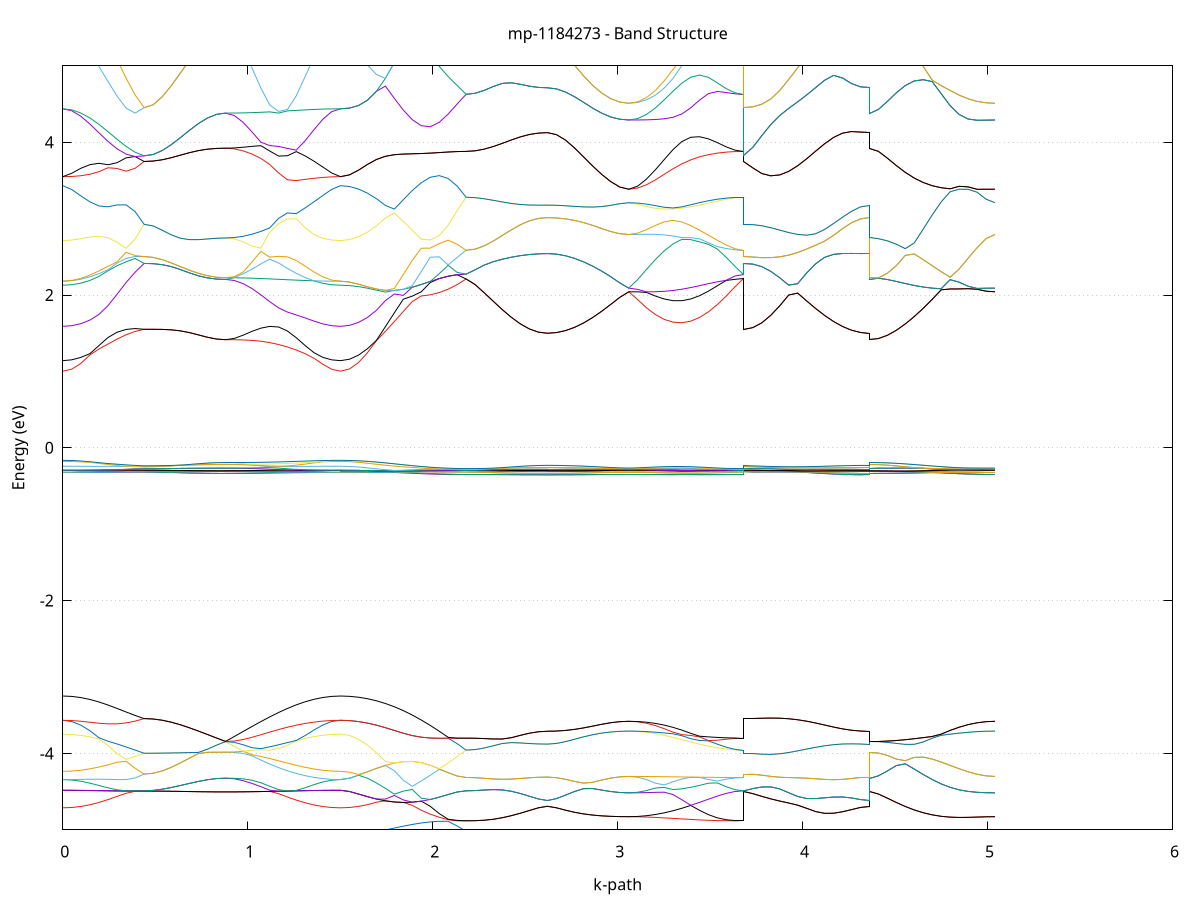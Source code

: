 set title 'mp-1184273 - Band Structure'
set xlabel 'k-path'
set ylabel 'Energy (eV)'
set grid y
set yrange [-5:5]
set terminal png size 800,600
set output 'mp-1184273_bands_gnuplot.png'
plot '-' using 1:2 with lines notitle, '-' using 1:2 with lines notitle, '-' using 1:2 with lines notitle, '-' using 1:2 with lines notitle, '-' using 1:2 with lines notitle, '-' using 1:2 with lines notitle, '-' using 1:2 with lines notitle, '-' using 1:2 with lines notitle, '-' using 1:2 with lines notitle, '-' using 1:2 with lines notitle, '-' using 1:2 with lines notitle, '-' using 1:2 with lines notitle, '-' using 1:2 with lines notitle, '-' using 1:2 with lines notitle, '-' using 1:2 with lines notitle, '-' using 1:2 with lines notitle, '-' using 1:2 with lines notitle, '-' using 1:2 with lines notitle, '-' using 1:2 with lines notitle, '-' using 1:2 with lines notitle, '-' using 1:2 with lines notitle, '-' using 1:2 with lines notitle, '-' using 1:2 with lines notitle, '-' using 1:2 with lines notitle, '-' using 1:2 with lines notitle, '-' using 1:2 with lines notitle, '-' using 1:2 with lines notitle, '-' using 1:2 with lines notitle, '-' using 1:2 with lines notitle, '-' using 1:2 with lines notitle, '-' using 1:2 with lines notitle, '-' using 1:2 with lines notitle, '-' using 1:2 with lines notitle, '-' using 1:2 with lines notitle, '-' using 1:2 with lines notitle, '-' using 1:2 with lines notitle, '-' using 1:2 with lines notitle, '-' using 1:2 with lines notitle, '-' using 1:2 with lines notitle, '-' using 1:2 with lines notitle, '-' using 1:2 with lines notitle, '-' using 1:2 with lines notitle, '-' using 1:2 with lines notitle, '-' using 1:2 with lines notitle, '-' using 1:2 with lines notitle, '-' using 1:2 with lines notitle, '-' using 1:2 with lines notitle, '-' using 1:2 with lines notitle, '-' using 1:2 with lines notitle, '-' using 1:2 with lines notitle, '-' using 1:2 with lines notitle, '-' using 1:2 with lines notitle, '-' using 1:2 with lines notitle, '-' using 1:2 with lines notitle, '-' using 1:2 with lines notitle, '-' using 1:2 with lines notitle, '-' using 1:2 with lines notitle, '-' using 1:2 with lines notitle, '-' using 1:2 with lines notitle, '-' using 1:2 with lines notitle, '-' using 1:2 with lines notitle, '-' using 1:2 with lines notitle, '-' using 1:2 with lines notitle, '-' using 1:2 with lines notitle
0.000000 -41.629739
0.048870 -41.629739
0.097740 -41.629739
0.146610 -41.629739
0.195480 -41.629739
0.244350 -41.629639
0.293220 -41.629639
0.342090 -41.629639
0.390960 -41.629539
0.439830 -41.629539
0.439830 -41.629539
0.488700 -41.629539
0.537569 -41.629539
0.586439 -41.629539
0.635309 -41.629539
0.684179 -41.629539
0.733049 -41.629539
0.781919 -41.629539
0.830789 -41.629539
0.879659 -41.629539
0.879659 -41.629539
0.927506 -41.629539
0.975353 -41.629539
1.023201 -41.629539
1.071048 -41.629539
1.118895 -41.629639
1.166742 -41.629639
1.214589 -41.629639
1.262436 -41.629639
1.310283 -41.629639
1.358131 -41.629739
1.405978 -41.629739
1.453825 -41.629739
1.501672 -41.629739
1.501672 -41.629739
1.550167 -41.629739
1.598663 -41.629639
1.647158 -41.629539
1.695654 -41.629439
1.744149 -41.629339
1.792644 -41.629139
1.841140 -41.629039
1.889635 -41.628839
1.938131 -41.628739
1.986626 -41.628539
2.035121 -41.628439
2.083617 -41.628339
2.132112 -41.628239
2.180607 -41.628239
2.180607 -41.628239
2.229477 -41.628239
2.278347 -41.628239
2.327217 -41.628239
2.376087 -41.628239
2.424957 -41.628239
2.473827 -41.628239
2.522697 -41.628239
2.571567 -41.628239
2.620437 -41.628239
2.620437 -41.628239
2.669307 -41.628239
2.718177 -41.628239
2.767047 -41.628239
2.815917 -41.628239
2.864787 -41.628239
2.913657 -41.628239
2.962527 -41.628239
3.011397 -41.628239
3.060267 -41.628239
3.060267 -41.628239
3.108114 -41.628239
3.155961 -41.628239
3.203808 -41.628239
3.251655 -41.628239
3.299502 -41.628239
3.347349 -41.628239
3.395197 -41.628239
3.443044 -41.628239
3.490891 -41.628239
3.538738 -41.628239
3.586585 -41.628239
3.634432 -41.628239
3.682279 -41.628239
3.682279 -41.629539
3.730775 -41.629539
3.779270 -41.629439
3.827766 -41.629339
3.876261 -41.629239
3.924756 -41.629139
3.973252 -41.629039
4.021747 -41.628839
4.070243 -41.628739
4.118738 -41.628639
4.167233 -41.628439
4.215729 -41.628339
4.264224 -41.628239
4.312719 -41.628239
4.361215 -41.628239
4.361215 -41.629539
4.409710 -41.629539
4.458206 -41.629439
4.506701 -41.629339
4.555196 -41.629239
4.603692 -41.629139
4.652187 -41.629039
4.700682 -41.628839
4.749178 -41.628739
4.797673 -41.628539
4.846169 -41.628439
4.894664 -41.628339
4.943159 -41.628239
4.991655 -41.628239
5.040150 -41.628239
e
0.000000 -41.629339
0.048870 -41.629339
0.097740 -41.629339
0.146610 -41.629339
0.195480 -41.629339
0.244350 -41.629339
0.293220 -41.629439
0.342090 -41.629439
0.390960 -41.629439
0.439830 -41.629539
0.439830 -41.629539
0.488700 -41.629539
0.537569 -41.629539
0.586439 -41.629539
0.635309 -41.629539
0.684179 -41.629539
0.733049 -41.629439
0.781919 -41.629539
0.830789 -41.629539
0.879659 -41.629539
0.879659 -41.629539
0.927506 -41.629539
0.975353 -41.629539
1.023201 -41.629439
1.071048 -41.629439
1.118895 -41.629439
1.166742 -41.629439
1.214589 -41.629439
1.262436 -41.629339
1.310283 -41.629339
1.358131 -41.629339
1.405978 -41.629339
1.453825 -41.629339
1.501672 -41.629339
1.501672 -41.629339
1.550167 -41.629239
1.598663 -41.629239
1.647158 -41.629139
1.695654 -41.629039
1.744149 -41.628939
1.792644 -41.628839
1.841140 -41.628739
1.889635 -41.628539
1.938131 -41.628439
1.986626 -41.628339
2.035121 -41.628239
2.083617 -41.628239
2.132112 -41.628239
2.180607 -41.628239
2.180607 -41.628239
2.229477 -41.628239
2.278347 -41.628239
2.327217 -41.628239
2.376087 -41.628239
2.424957 -41.628139
2.473827 -41.628239
2.522697 -41.628239
2.571567 -41.628239
2.620437 -41.628239
2.620437 -41.628239
2.669307 -41.628239
2.718177 -41.628239
2.767047 -41.628239
2.815917 -41.628239
2.864787 -41.628239
2.913657 -41.628239
2.962527 -41.628239
3.011397 -41.628239
3.060267 -41.628239
3.060267 -41.628239
3.108114 -41.628239
3.155961 -41.628239
3.203808 -41.628239
3.251655 -41.628239
3.299502 -41.628239
3.347349 -41.628239
3.395197 -41.628239
3.443044 -41.628239
3.490891 -41.628239
3.538738 -41.628239
3.586585 -41.628239
3.634432 -41.628239
3.682279 -41.628239
3.682279 -41.629539
3.730775 -41.629539
3.779270 -41.629439
3.827766 -41.629339
3.876261 -41.629239
3.924756 -41.629139
3.973252 -41.628939
4.021747 -41.628839
4.070243 -41.628739
4.118738 -41.628639
4.167233 -41.628439
4.215729 -41.628339
4.264224 -41.628239
4.312719 -41.628039
4.361215 -41.628239
4.361215 -41.629539
4.409710 -41.629539
4.458206 -41.629439
4.506701 -41.629339
4.555196 -41.629239
4.603692 -41.629139
4.652187 -41.629039
4.700682 -41.628839
4.749178 -41.628739
4.797673 -41.628539
4.846169 -41.628439
4.894664 -41.628339
4.943159 -41.628239
4.991655 -41.628239
5.040150 -41.628239
e
0.000000 -20.617239
0.048870 -20.616739
0.097740 -20.615439
0.146610 -20.613239
0.195480 -20.610339
0.244350 -20.606839
0.293220 -20.602839
0.342090 -20.598839
0.390960 -20.595339
0.439830 -20.593739
0.439830 -20.593739
0.488700 -20.595339
0.537569 -20.598939
0.586439 -20.603239
0.635309 -20.607539
0.684179 -20.611339
0.733049 -20.614439
0.781919 -20.616839
0.830789 -20.618239
0.879659 -20.618739
0.879659 -20.618739
0.927506 -20.618739
0.975353 -20.618639
1.023201 -20.618539
1.071048 -20.618439
1.118895 -20.618239
1.166742 -20.618039
1.214589 -20.617839
1.262436 -20.617739
1.310283 -20.617539
1.358131 -20.617439
1.405978 -20.617339
1.453825 -20.617239
1.501672 -20.617239
1.501672 -20.617239
1.550167 -20.616639
1.598663 -20.614939
1.647158 -20.612239
1.695654 -20.608639
1.744149 -20.604239
1.792644 -20.599239
1.841140 -20.593939
1.889635 -20.593339
1.938131 -20.604839
1.986626 -20.615039
2.035121 -20.623539
2.083617 -20.629739
2.132112 -20.633539
2.180607 -20.634739
2.180607 -20.634739
2.229477 -20.635239
2.278347 -20.636639
2.327217 -20.638739
2.376087 -20.641139
2.424957 -20.643539
2.473827 -20.645639
2.522697 -20.647339
2.571567 -20.648339
2.620437 -20.648739
2.620437 -20.648739
2.669307 -20.648339
2.718177 -20.647339
2.767047 -20.645639
2.815917 -20.643539
2.864787 -20.641039
2.913657 -20.638639
2.962527 -20.636539
3.011397 -20.635139
3.060267 -20.634539
3.060267 -20.634539
3.108114 -20.635539
3.155961 -20.638139
3.203808 -20.641439
3.251655 -20.644639
3.299502 -20.647139
3.347349 -20.648439
3.395197 -20.648439
3.443044 -20.647139
3.490891 -20.644639
3.538738 -20.641439
3.586585 -20.638239
3.634432 -20.635639
3.682279 -20.634739
3.682279 -20.593739
3.730775 -20.593239
3.779270 -20.591639
3.827766 -20.588939
3.876261 -20.585539
3.924756 -20.584039
3.973252 -20.590839
4.021747 -20.599939
4.070243 -20.610039
4.118738 -20.620239
4.167233 -20.629639
4.215729 -20.637639
4.264224 -20.643639
4.312719 -20.647439
4.361215 -20.648739
4.361215 -20.618739
4.409710 -20.618139
4.458206 -20.616439
4.506701 -20.613639
4.555196 -20.610039
4.603692 -20.605539
4.652187 -20.600539
4.700682 -20.595139
4.749178 -20.591739
4.797673 -20.603539
4.846169 -20.613939
4.894664 -20.622639
4.943159 -20.629139
4.991655 -20.633239
5.040150 -20.634539
e
0.000000 -20.617239
0.048870 -20.616739
0.097740 -20.615339
0.146610 -20.613139
0.195480 -20.610139
0.244350 -20.606439
0.293220 -20.602439
0.342090 -20.598339
0.390960 -20.595039
0.439830 -20.593739
0.439830 -20.593739
0.488700 -20.595339
0.537569 -20.598939
0.586439 -20.603239
0.635309 -20.607539
0.684179 -20.611339
0.733049 -20.614439
0.781919 -20.616839
0.830789 -20.618239
0.879659 -20.618739
0.879659 -20.618739
0.927506 -20.617839
0.975353 -20.615139
1.023201 -20.610939
1.071048 -20.605539
1.118895 -20.599639
1.166742 -20.594839
1.214589 -20.594239
1.262436 -20.598539
1.310283 -20.604239
1.358131 -20.609539
1.405978 -20.613739
1.453825 -20.616339
1.501672 -20.617239
1.501672 -20.617239
1.550167 -20.616639
1.598663 -20.614939
1.647158 -20.612239
1.695654 -20.608639
1.744149 -20.604239
1.792644 -20.599239
1.841140 -20.593939
1.889635 -20.590339
1.938131 -20.602339
1.986626 -20.613139
2.035121 -20.622039
2.083617 -20.628839
2.132112 -20.633139
2.180607 -20.634739
2.180607 -20.634739
2.229477 -20.635239
2.278347 -20.636639
2.327217 -20.638739
2.376087 -20.641139
2.424957 -20.643539
2.473827 -20.645639
2.522697 -20.647339
2.571567 -20.648339
2.620437 -20.648739
2.620437 -20.648739
2.669307 -20.648339
2.718177 -20.647339
2.767047 -20.645639
2.815917 -20.643539
2.864787 -20.641039
2.913657 -20.638639
2.962527 -20.636539
3.011397 -20.635139
3.060267 -20.634539
3.060267 -20.634539
3.108114 -20.634639
3.155961 -20.634639
3.203808 -20.634639
3.251655 -20.634739
3.299502 -20.634739
3.347349 -20.634739
3.395197 -20.634739
3.443044 -20.634739
3.490891 -20.634739
3.538738 -20.634739
3.586585 -20.634739
3.634432 -20.634739
3.682279 -20.634739
3.682279 -20.593739
3.730775 -20.593239
3.779270 -20.591639
3.827766 -20.588939
3.876261 -20.585539
3.924756 -20.584039
3.973252 -20.590839
4.021747 -20.599939
4.070243 -20.610039
4.118738 -20.620239
4.167233 -20.629639
4.215729 -20.637639
4.264224 -20.643639
4.312719 -20.647439
4.361215 -20.648739
4.361215 -20.618739
4.409710 -20.618139
4.458206 -20.616439
4.506701 -20.613639
4.555196 -20.610039
4.603692 -20.605539
4.652187 -20.600539
4.700682 -20.595139
4.749178 -20.591739
4.797673 -20.603539
4.846169 -20.613939
4.894664 -20.622639
4.943159 -20.629139
4.991655 -20.633239
5.040150 -20.634539
e
0.000000 -20.548039
0.048870 -20.548539
0.097740 -20.550039
0.146610 -20.552439
0.195480 -20.555639
0.244350 -20.559539
0.293220 -20.563739
0.342090 -20.567939
0.390960 -20.571439
0.439830 -20.572739
0.439830 -20.572739
0.488700 -20.571139
0.537569 -20.567439
0.586439 -20.563039
0.635309 -20.558639
0.684179 -20.554739
0.733049 -20.551439
0.781919 -20.549039
0.830789 -20.547539
0.879659 -20.547039
0.879659 -20.547039
0.927506 -20.547939
0.975353 -20.550739
1.023201 -20.555139
1.071048 -20.560739
1.118895 -20.566839
1.166742 -20.571739
1.214589 -20.572139
1.262436 -20.567739
1.310283 -20.561839
1.358131 -20.556239
1.405978 -20.551839
1.453825 -20.548939
1.501672 -20.548039
1.501672 -20.548039
1.550167 -20.548039
1.598663 -20.547939
1.647158 -20.547739
1.695654 -20.547539
1.744149 -20.557039
1.792644 -20.568839
1.841140 -20.581139
1.889635 -20.588539
1.938131 -20.583339
1.986626 -20.578439
2.035121 -20.574239
2.083617 -20.570839
2.132112 -20.568739
2.180607 -20.567939
2.180607 -20.567939
2.229477 -20.567439
2.278347 -20.565939
2.327217 -20.563739
2.376087 -20.561239
2.424957 -20.558739
2.473827 -20.556539
2.522697 -20.554839
2.571567 -20.553739
2.620437 -20.553439
2.620437 -20.553439
2.669307 -20.553739
2.718177 -20.554839
2.767047 -20.556539
2.815917 -20.558839
2.864787 -20.561339
2.913657 -20.563939
2.962527 -20.566139
3.011397 -20.567639
3.060267 -20.568239
3.060267 -20.568239
3.108114 -20.568239
3.155961 -20.568239
3.203808 -20.568139
3.251655 -20.568139
3.299502 -20.568139
3.347349 -20.568039
3.395197 -20.568039
3.443044 -20.568039
3.490891 -20.568039
3.538738 -20.567939
3.586585 -20.567939
3.634432 -20.567939
3.682279 -20.567939
3.682279 -20.572739
3.730775 -20.572939
3.779270 -20.573839
3.827766 -20.575539
3.876261 -20.578439
3.924756 -20.580639
3.973252 -20.576239
4.021747 -20.571239
4.070243 -20.566239
4.118738 -20.561539
4.167233 -20.557339
4.215729 -20.554339
4.264224 -20.553539
4.312719 -20.553439
4.361215 -20.553439
4.361215 -20.547039
4.409710 -20.546939
4.458206 -20.546939
4.506701 -20.546739
4.555196 -20.546639
4.603692 -20.554639
4.652187 -20.566739
4.700682 -20.579239
4.749178 -20.589639
4.797673 -20.584239
4.846169 -20.579239
4.894664 -20.574839
4.943159 -20.571339
4.991655 -20.569039
5.040150 -20.568239
e
0.000000 -20.548039
0.048870 -20.548539
0.097740 -20.549939
0.146610 -20.552239
0.195480 -20.555439
0.244350 -20.559139
0.293220 -20.563339
0.342090 -20.567539
0.390960 -20.571139
0.439830 -20.572739
0.439830 -20.572739
0.488700 -20.571139
0.537569 -20.567439
0.586439 -20.563039
0.635309 -20.558639
0.684179 -20.554739
0.733049 -20.551439
0.781919 -20.549039
0.830789 -20.547539
0.879659 -20.547039
0.879659 -20.547039
0.927506 -20.547039
0.975353 -20.547039
1.023201 -20.547139
1.071048 -20.547239
1.118895 -20.547339
1.166742 -20.547439
1.214589 -20.547539
1.262436 -20.547739
1.310283 -20.547839
1.358131 -20.547939
1.405978 -20.547939
1.453825 -20.548039
1.501672 -20.548039
1.501672 -20.548039
1.550167 -20.548039
1.598663 -20.547939
1.647158 -20.547739
1.695654 -20.547539
1.744149 -20.552439
1.792644 -20.564739
1.841140 -20.577539
1.889635 -20.588539
1.938131 -20.583339
1.986626 -20.578439
2.035121 -20.574239
2.083617 -20.570839
2.132112 -20.568739
2.180607 -20.567939
2.180607 -20.567939
2.229477 -20.567439
2.278347 -20.565939
2.327217 -20.563739
2.376087 -20.561239
2.424957 -20.558739
2.473827 -20.556539
2.522697 -20.554839
2.571567 -20.553739
2.620437 -20.553439
2.620437 -20.553439
2.669307 -20.553739
2.718177 -20.554839
2.767047 -20.556539
2.815917 -20.558839
2.864787 -20.561339
2.913657 -20.563939
2.962527 -20.566139
3.011397 -20.567639
3.060267 -20.568239
3.060267 -20.568239
3.108114 -20.567239
3.155961 -20.564439
3.203808 -20.560939
3.251655 -20.557539
3.299502 -20.554839
3.347349 -20.553339
3.395197 -20.553339
3.443044 -20.554739
3.490891 -20.557339
3.538738 -20.560739
3.586585 -20.564239
3.634432 -20.566939
3.682279 -20.567939
3.682279 -20.572739
3.730775 -20.572939
3.779270 -20.573839
3.827766 -20.575539
3.876261 -20.578439
3.924756 -20.580639
3.973252 -20.576239
4.021747 -20.571239
4.070243 -20.566239
4.118738 -20.561539
4.167233 -20.557339
4.215729 -20.554339
4.264224 -20.553539
4.312719 -20.553439
4.361215 -20.553439
4.361215 -20.547039
4.409710 -20.546939
4.458206 -20.546939
4.506701 -20.546739
4.555196 -20.546639
4.603692 -20.554639
4.652187 -20.566739
4.700682 -20.579239
4.749178 -20.589639
4.797673 -20.584239
4.846169 -20.579239
4.894664 -20.574839
4.943159 -20.571339
4.991655 -20.569039
5.040150 -20.568239
e
0.000000 -20.525139
0.048870 -20.525039
0.097740 -20.524939
0.146610 -20.524639
0.195480 -20.524339
0.244350 -20.524039
0.293220 -20.523539
0.342090 -20.523039
0.390960 -20.522539
0.439830 -20.522039
0.439830 -20.522039
0.488700 -20.522039
0.537569 -20.522039
0.586439 -20.522039
0.635309 -20.522039
0.684179 -20.522039
0.733049 -20.522039
0.781919 -20.522039
0.830789 -20.522039
0.879659 -20.522039
0.879659 -20.522039
0.927506 -20.522039
0.975353 -20.522139
1.023201 -20.522439
1.071048 -20.522639
1.118895 -20.523039
1.166742 -20.523339
1.214589 -20.523739
1.262436 -20.524139
1.310283 -20.524439
1.358131 -20.524739
1.405978 -20.524939
1.453825 -20.525039
1.501672 -20.525139
1.501672 -20.525139
1.550167 -20.526539
1.598663 -20.530739
1.647158 -20.537439
1.695654 -20.546439
1.744149 -20.547339
1.792644 -20.547139
1.841140 -20.547039
1.889635 -20.546939
1.938131 -20.547039
1.986626 -20.547239
2.035121 -20.547539
2.083617 -20.547939
2.132112 -20.548239
2.180607 -20.548439
2.180607 -20.548439
2.229477 -20.548439
2.278347 -20.548439
2.327217 -20.548339
2.376087 -20.548339
2.424957 -20.548339
2.473827 -20.548239
2.522697 -20.548239
2.571567 -20.548139
2.620437 -20.548139
2.620437 -20.548139
2.669307 -20.548139
2.718177 -20.548239
2.767047 -20.548339
2.815917 -20.548339
2.864787 -20.548439
2.913657 -20.548439
2.962527 -20.548439
3.011397 -20.548539
3.060267 -20.548539
3.060267 -20.548539
3.108114 -20.548539
3.155961 -20.548539
3.203808 -20.548539
3.251655 -20.548439
3.299502 -20.548439
3.347349 -20.548439
3.395197 -20.548439
3.443044 -20.548439
3.490891 -20.548439
3.538738 -20.548439
3.586585 -20.548439
3.634432 -20.548439
3.682279 -20.548439
3.682279 -20.522039
3.730775 -20.523139
3.779270 -20.526339
3.827766 -20.531239
3.876261 -20.536839
3.924756 -20.542239
3.973252 -20.546539
4.021747 -20.549339
4.070243 -20.551039
4.118738 -20.552039
4.167233 -20.552439
4.215729 -20.552039
4.264224 -20.550239
4.312719 -20.548639
4.361215 -20.548139
4.361215 -20.522039
4.409710 -20.523439
4.458206 -20.527739
4.506701 -20.534639
4.555196 -20.543839
4.603692 -20.546439
4.652187 -20.546339
4.700682 -20.546339
4.749178 -20.546339
4.797673 -20.546539
4.846169 -20.546839
4.894664 -20.547339
4.943159 -20.547839
4.991655 -20.548339
5.040150 -20.548539
e
0.000000 -20.518939
0.048870 -20.518939
0.097740 -20.519139
0.146610 -20.519339
0.195480 -20.519639
0.244350 -20.520039
0.293220 -20.520439
0.342090 -20.520939
0.390960 -20.521439
0.439830 -20.522039
0.439830 -20.522039
0.488700 -20.522039
0.537569 -20.522039
0.586439 -20.522039
0.635309 -20.522039
0.684179 -20.522039
0.733049 -20.522039
0.781919 -20.522039
0.830789 -20.522039
0.879659 -20.522039
0.879659 -20.522039
0.927506 -20.521939
0.975353 -20.521839
1.023201 -20.521639
1.071048 -20.521339
1.118895 -20.521039
1.166742 -20.520639
1.214589 -20.520239
1.262436 -20.519939
1.310283 -20.519639
1.358131 -20.519339
1.405978 -20.519139
1.453825 -20.518939
1.501672 -20.518939
1.501672 -20.518939
1.550167 -20.520439
1.598663 -20.524839
1.647158 -20.531939
1.695654 -20.541239
1.744149 -20.547339
1.792644 -20.547139
1.841140 -20.547039
1.889635 -20.546939
1.938131 -20.547039
1.986626 -20.547239
2.035121 -20.547539
2.083617 -20.547939
2.132112 -20.548239
2.180607 -20.548439
2.180607 -20.548439
2.229477 -20.548439
2.278347 -20.548439
2.327217 -20.548339
2.376087 -20.548339
2.424957 -20.548339
2.473827 -20.548239
2.522697 -20.548239
2.571567 -20.548139
2.620437 -20.548139
2.620437 -20.548139
2.669307 -20.548139
2.718177 -20.548239
2.767047 -20.548339
2.815917 -20.548339
2.864787 -20.548439
2.913657 -20.548439
2.962527 -20.548439
3.011397 -20.548539
3.060267 -20.548539
3.060267 -20.548539
3.108114 -20.548539
3.155961 -20.548439
3.203808 -20.548439
3.251655 -20.548439
3.299502 -20.548339
3.347349 -20.548339
3.395197 -20.548339
3.443044 -20.548339
3.490891 -20.548339
3.538738 -20.548339
3.586585 -20.548439
3.634432 -20.548439
3.682279 -20.548439
3.682279 -20.522039
3.730775 -20.523139
3.779270 -20.526339
3.827766 -20.531239
3.876261 -20.536839
3.924756 -20.542239
3.973252 -20.546539
4.021747 -20.549339
4.070243 -20.551039
4.118738 -20.552039
4.167233 -20.552439
4.215729 -20.552039
4.264224 -20.550239
4.312719 -20.548639
4.361215 -20.548139
4.361215 -20.522039
4.409710 -20.523439
4.458206 -20.527739
4.506701 -20.534639
4.555196 -20.543839
4.603692 -20.546439
4.652187 -20.546339
4.700682 -20.546339
4.749178 -20.546339
4.797673 -20.546539
4.846169 -20.546839
4.894664 -20.547339
4.943159 -20.547839
4.991655 -20.548339
5.040150 -20.548539
e
0.000000 -16.165039
0.048870 -16.162639
0.097740 -16.155339
0.146610 -16.143539
0.195480 -16.127539
0.244350 -16.107939
0.293220 -16.085439
0.342090 -16.060839
0.390960 -16.035339
0.439830 -16.010439
0.439830 -16.010439
0.488700 -16.012239
0.537569 -16.017339
0.586439 -16.024539
0.635309 -16.032639
0.684179 -16.040639
0.733049 -16.047639
0.781919 -16.053039
0.830789 -16.056339
0.879659 -16.057539
0.879659 -16.057539
0.927506 -16.058339
0.975353 -16.060939
1.023201 -16.065339
1.071048 -16.071839
1.118895 -16.080439
1.166742 -16.091339
1.214589 -16.104139
1.262436 -16.118339
1.310283 -16.132539
1.358131 -16.145539
1.405978 -16.156039
1.453825 -16.162739
1.501672 -16.165039
1.501672 -16.165039
1.550167 -16.162039
1.598663 -16.153239
1.647158 -16.138939
1.695654 -16.119739
1.744149 -16.096539
1.792644 -16.070139
1.841140 -16.041839
1.889635 -16.012639
1.938131 -15.983639
1.986626 -15.955939
2.035121 -15.930639
2.083617 -15.908439
2.132112 -15.897539
2.180607 -15.898839
2.180607 -15.898839
2.229477 -15.906039
2.278347 -15.918639
2.327217 -15.931339
2.376087 -15.943139
2.424957 -15.953339
2.473827 -15.961639
2.522697 -15.967839
2.571567 -15.971639
2.620437 -15.972939
2.620437 -15.972939
2.669307 -15.971639
2.718177 -15.967939
2.767047 -15.961939
2.815917 -15.953839
2.864787 -15.943939
2.913657 -15.932839
2.962527 -15.921139
3.011397 -15.910639
3.060267 -15.905739
3.060267 -15.905739
3.108114 -15.914439
3.155961 -15.930239
3.203808 -15.945739
3.251655 -15.958639
3.299502 -15.967739
3.347349 -15.972439
3.395197 -15.972339
3.443044 -15.967439
3.490891 -15.958039
3.538738 -15.944739
3.586585 -15.928339
3.634432 -15.910639
3.682279 -15.898839
3.682279 -16.010439
3.730775 -16.008239
3.779270 -16.001939
3.827766 -15.991939
3.876261 -15.979339
3.924756 -15.965739
3.973252 -15.953839
4.021747 -15.947039
4.070243 -15.946839
4.118738 -15.951239
4.167233 -15.957439
4.215729 -15.963639
4.264224 -15.968539
4.312719 -15.971739
4.361215 -15.972939
4.361215 -16.057539
4.409710 -16.055139
4.458206 -16.048039
4.506701 -16.036639
4.555196 -16.021539
4.603692 -16.003539
4.652187 -15.983439
4.700682 -15.962339
4.749178 -15.941339
4.797673 -15.921439
4.846169 -15.903539
4.894664 -15.894339
4.943159 -15.900539
4.991655 -15.904439
5.040150 -15.905739
e
0.000000 -15.962439
0.048870 -15.961839
0.097740 -15.960239
0.146610 -15.958039
0.195480 -15.956039
0.244350 -15.955939
0.293220 -15.960039
0.342090 -15.970639
0.390960 -15.988039
0.439830 -16.010439
0.439830 -16.010439
0.488700 -16.012239
0.537569 -16.017339
0.586439 -16.024539
0.635309 -16.032639
0.684179 -16.040639
0.733049 -16.047639
0.781919 -16.053039
0.830789 -16.056339
0.879659 -16.057539
0.879659 -16.057539
0.927506 -16.054539
0.975353 -16.045639
1.023201 -16.031539
1.071048 -16.013739
1.118895 -15.994139
1.166742 -15.975639
1.214589 -15.962239
1.262436 -15.956239
1.310283 -15.955939
1.358131 -15.958039
1.405978 -15.960339
1.453825 -15.961939
1.501672 -15.962439
1.501672 -15.962439
1.550167 -15.960739
1.598663 -15.955539
1.647158 -15.947239
1.695654 -15.936439
1.744149 -15.923939
1.792644 -15.910439
1.841140 -15.897039
1.889635 -15.884539
1.938131 -15.874139
1.986626 -15.879039
2.035121 -15.887339
2.083617 -15.893639
2.132112 -15.897539
2.180607 -15.898839
2.180607 -15.898839
2.229477 -15.906039
2.278347 -15.918639
2.327217 -15.931339
2.376087 -15.943139
2.424957 -15.953339
2.473827 -15.961639
2.522697 -15.967839
2.571567 -15.971639
2.620437 -15.972939
2.620437 -15.972939
2.669307 -15.971639
2.718177 -15.967939
2.767047 -15.961939
2.815917 -15.953839
2.864787 -15.943939
2.913657 -15.932839
2.962527 -15.921139
3.011397 -15.910639
3.060267 -15.905739
3.060267 -15.905739
3.108114 -15.905639
3.155961 -15.905339
3.203808 -15.904839
3.251655 -15.904239
3.299502 -15.903439
3.347349 -15.902639
3.395197 -15.901839
3.443044 -15.901039
3.490891 -15.900339
3.538738 -15.899639
3.586585 -15.899239
3.634432 -15.898939
3.682279 -15.898839
3.682279 -16.010439
3.730775 -16.008239
3.779270 -16.001939
3.827766 -15.991939
3.876261 -15.979339
3.924756 -15.965739
3.973252 -15.953839
4.021747 -15.947039
4.070243 -15.946839
4.118738 -15.951239
4.167233 -15.957439
4.215729 -15.963639
4.264224 -15.968539
4.312719 -15.971739
4.361215 -15.972939
4.361215 -16.057539
4.409710 -16.055139
4.458206 -16.048039
4.506701 -16.036639
4.555196 -16.021539
4.603692 -16.003539
4.652187 -15.983439
4.700682 -15.962339
4.749178 -15.941339
4.797673 -15.921439
4.846169 -15.903539
4.894664 -15.894339
4.943159 -15.900539
4.991655 -15.904439
5.040150 -15.905739
e
0.000000 -15.794339
0.048870 -15.796539
0.097740 -15.803039
0.146610 -15.813139
0.195480 -15.825739
0.244350 -15.838839
0.293220 -15.849739
0.342090 -15.855539
0.390960 -15.855339
0.439830 -15.850639
0.439830 -15.850639
0.488700 -15.848739
0.537569 -15.843539
0.586439 -15.836139
0.635309 -15.827739
0.684179 -15.819439
0.733049 -15.812139
0.781919 -15.806539
0.830789 -15.803039
0.879659 -15.801839
0.879659 -15.801839
0.927506 -15.804239
0.975353 -15.811139
1.023201 -15.821639
1.071048 -15.834039
1.118895 -15.846039
1.166742 -15.854439
1.214589 -15.855539
1.262436 -15.847739
1.310283 -15.833839
1.358131 -15.818639
1.405978 -15.805739
1.453825 -15.797239
1.501672 -15.794339
1.501672 -15.794339
1.550167 -15.795639
1.598663 -15.799439
1.647158 -15.805639
1.695654 -15.813939
1.744149 -15.823839
1.792644 -15.834839
1.841140 -15.846439
1.889635 -15.858039
1.938131 -15.869139
1.986626 -15.879039
2.035121 -15.887339
2.083617 -15.893639
2.132112 -15.890139
2.180607 -15.876239
2.180607 -15.876239
2.229477 -15.868939
2.278347 -15.856439
2.327217 -15.843639
2.376087 -15.831839
2.424957 -15.821539
2.473827 -15.813139
2.522697 -15.806939
2.571567 -15.803139
2.620437 -15.801839
2.620437 -15.801839
2.669307 -15.803139
2.718177 -15.806739
2.767047 -15.812639
2.815917 -15.820639
2.864787 -15.830339
2.913657 -15.841339
2.962527 -15.852839
3.011397 -15.863339
3.060267 -15.868239
3.060267 -15.868239
3.108114 -15.868339
3.155961 -15.868739
3.203808 -15.869239
3.251655 -15.869939
3.299502 -15.870839
3.347349 -15.871739
3.395197 -15.872739
3.443044 -15.873639
3.490891 -15.874539
3.538738 -15.875239
3.586585 -15.875739
3.634432 -15.876139
3.682279 -15.876239
3.682279 -15.850639
3.730775 -15.851639
3.779270 -15.854739
3.827766 -15.859439
3.876261 -15.865039
3.924756 -15.870339
3.973252 -15.873039
4.021747 -15.870239
4.070243 -15.860839
4.118738 -15.847439
4.167233 -15.833139
4.215729 -15.820339
4.264224 -15.810339
4.312719 -15.804039
4.361215 -15.801839
4.361215 -15.801839
4.409710 -15.803139
4.458206 -15.806939
4.506701 -15.813139
4.555196 -15.821339
4.603692 -15.831139
4.652187 -15.842039
4.700682 -15.853639
4.749178 -15.865239
4.797673 -15.876239
4.846169 -15.886039
4.894664 -15.888739
4.943159 -15.877539
4.991655 -15.870539
5.040150 -15.868239
e
0.000000 -15.794339
0.048870 -15.795339
0.097740 -15.798239
0.146610 -15.802939
0.195480 -15.809339
0.244350 -15.816939
0.293220 -15.825539
0.342090 -15.834439
0.390960 -15.843139
0.439830 -15.850639
0.439830 -15.850639
0.488700 -15.848739
0.537569 -15.843539
0.586439 -15.836139
0.635309 -15.827739
0.684179 -15.819439
0.733049 -15.812139
0.781919 -15.806539
0.830789 -15.803039
0.879659 -15.801839
0.879659 -15.801839
0.927506 -15.801739
0.975353 -15.801439
1.023201 -15.800839
1.071048 -15.800239
1.118895 -15.799439
1.166742 -15.798539
1.214589 -15.797639
1.262436 -15.796739
1.310283 -15.795939
1.358131 -15.795239
1.405978 -15.794739
1.453825 -15.794439
1.501672 -15.794339
1.501672 -15.794339
1.550167 -15.795639
1.598663 -15.799439
1.647158 -15.805639
1.695654 -15.813939
1.744149 -15.823839
1.792644 -15.834839
1.841140 -15.846439
1.889635 -15.858039
1.938131 -15.869139
1.986626 -15.866439
2.035121 -15.862339
2.083617 -15.862339
2.132112 -15.866939
2.180607 -15.876239
2.180607 -15.876239
2.229477 -15.868939
2.278347 -15.856439
2.327217 -15.843639
2.376087 -15.831839
2.424957 -15.821539
2.473827 -15.813139
2.522697 -15.806939
2.571567 -15.803139
2.620437 -15.801839
2.620437 -15.801839
2.669307 -15.803139
2.718177 -15.806739
2.767047 -15.812639
2.815917 -15.820639
2.864787 -15.830339
2.913657 -15.841339
2.962527 -15.852839
3.011397 -15.863339
3.060267 -15.868239
3.060267 -15.868239
3.108114 -15.859539
3.155961 -15.843839
3.203808 -15.828439
3.251655 -15.815739
3.299502 -15.806839
3.347349 -15.802239
3.395197 -15.802539
3.443044 -15.807539
3.490891 -15.816939
3.538738 -15.830339
3.586585 -15.846639
3.634432 -15.864339
3.682279 -15.876239
3.682279 -15.850639
3.730775 -15.851639
3.779270 -15.854739
3.827766 -15.859439
3.876261 -15.865039
3.924756 -15.870339
3.973252 -15.873039
4.021747 -15.870239
4.070243 -15.860839
4.118738 -15.847439
4.167233 -15.833139
4.215729 -15.820339
4.264224 -15.810339
4.312719 -15.804039
4.361215 -15.801839
4.361215 -15.801839
4.409710 -15.803139
4.458206 -15.806939
4.506701 -15.813139
4.555196 -15.821339
4.603692 -15.831139
4.652187 -15.842039
4.700682 -15.853639
4.749178 -15.865239
4.797673 -15.876239
4.846169 -15.886039
4.894664 -15.888739
4.943159 -15.877539
4.991655 -15.870539
5.040150 -15.868239
e
0.000000 -5.785339
0.048870 -5.776539
0.097740 -5.750239
0.146610 -5.707439
0.195480 -5.649339
0.244350 -5.578039
0.293220 -5.496239
0.342090 -5.407739
0.390960 -5.317339
0.439830 -5.231339
0.439830 -5.231339
0.488700 -5.240539
0.537569 -5.265739
0.586439 -5.301339
0.635309 -5.341039
0.684179 -5.379539
0.733049 -5.412939
0.781919 -5.438539
0.830789 -5.454539
0.879659 -5.459939
0.879659 -5.459939
0.927506 -5.461739
0.975353 -5.467239
1.023201 -5.477139
1.071048 -5.492239
1.118895 -5.513939
1.166742 -5.543239
1.214589 -5.580439
1.262436 -5.624339
1.310283 -5.671239
1.358131 -5.715939
1.405978 -5.752839
1.453825 -5.776939
1.501672 -5.785339
1.501672 -5.785339
1.550167 -5.779039
1.598663 -5.760339
1.647158 -5.729739
1.695654 -5.688139
1.744149 -5.636639
1.792644 -5.576839
1.841140 -5.510639
1.889635 -5.439839
1.938131 -5.366839
1.986626 -5.293539
2.035121 -5.221839
2.083617 -5.152739
2.132112 -5.085939
2.180607 -5.019539
2.180607 -5.019539
2.229477 -5.024939
2.278347 -5.040939
2.327217 -5.065539
2.376087 -5.094839
2.424957 -5.124339
2.473827 -5.150539
2.522697 -5.170839
2.571567 -5.183639
2.620437 -5.187939
2.620437 -5.187939
2.669307 -5.192339
2.718177 -5.204639
2.767047 -5.223039
2.815917 -5.245039
2.864787 -5.267639
2.913657 -5.288039
2.962527 -5.304139
3.011397 -5.314439
3.060267 -5.317939
3.060267 -5.317939
3.108114 -5.317239
3.155961 -5.314539
3.203808 -5.308839
3.251655 -5.298639
3.299502 -5.282739
3.347349 -5.259939
3.395197 -5.229839
3.443044 -5.192939
3.490891 -5.150439
3.538738 -5.105439
3.586585 -5.063039
3.634432 -5.031439
3.682279 -5.019539
3.682279 -5.231339
3.730775 -5.226739
3.779270 -5.213439
3.827766 -5.192239
3.876261 -5.164839
3.924756 -5.133739
3.973252 -5.102439
4.021747 -5.076539
4.070243 -5.063739
4.118738 -5.071439
4.167233 -5.097939
4.215729 -5.131439
4.264224 -5.161239
4.312719 -5.181039
4.361215 -5.187939
4.361215 -5.459939
4.409710 -5.456339
4.458206 -5.445939
4.506701 -5.429439
4.555196 -5.408339
4.603692 -5.384539
4.652187 -5.360539
4.700682 -5.338839
4.749178 -5.322039
4.797673 -5.311539
4.846169 -5.307739
4.894664 -5.309039
4.943159 -5.312839
4.991655 -5.316539
5.040150 -5.317939
e
0.000000 -5.073239
0.048870 -5.071039
0.097740 -5.064939
0.146610 -5.057039
0.195480 -5.050739
0.244350 -5.051439
0.293220 -5.065939
0.342090 -5.100439
0.390960 -5.156739
0.439830 -5.231339
0.439830 -5.231339
0.488700 -5.240439
0.537569 -5.265739
0.586439 -5.301339
0.635309 -5.341039
0.684179 -5.379539
0.733049 -5.412939
0.781919 -5.438539
0.830789 -5.454539
0.879659 -5.459939
0.879659 -5.459939
0.927506 -5.447739
0.975353 -5.412239
1.023201 -5.356139
1.071048 -5.284639
1.118895 -5.206139
1.166742 -5.132739
1.214589 -5.078839
1.262436 -5.052839
1.310283 -5.049339
1.358131 -5.056339
1.405978 -5.064939
1.453825 -5.071039
1.501672 -5.073239
1.501672 -5.073239
1.550167 -5.069939
1.598663 -5.060439
1.647158 -5.045239
1.695654 -5.025439
1.744149 -5.002339
1.792644 -4.977439
1.841140 -4.952839
1.889635 -4.930139
1.938131 -4.911039
1.986626 -4.897139
2.035121 -4.888939
2.083617 -4.889539
2.132112 -4.950639
2.180607 -5.019539
2.180607 -5.019539
2.229477 -5.024939
2.278347 -5.040939
2.327217 -5.065539
2.376087 -5.094839
2.424957 -5.124339
2.473827 -5.150539
2.522697 -5.170839
2.571567 -5.183639
2.620437 -5.187939
2.620437 -5.187939
2.669307 -5.192239
2.718177 -5.204639
2.767047 -5.223039
2.815917 -5.245039
2.864787 -5.267639
2.913657 -5.288039
2.962527 -5.304139
3.011397 -5.314439
3.060267 -5.317939
3.060267 -5.317939
3.108114 -5.311939
3.155961 -5.294139
3.203808 -5.265939
3.251655 -5.229339
3.299502 -5.187139
3.347349 -5.142839
3.395197 -5.100439
3.443044 -5.063739
3.490891 -5.036139
3.538738 -5.020239
3.586585 -5.015739
3.634432 -5.017839
3.682279 -5.019539
3.682279 -5.231239
3.730775 -5.226739
3.779270 -5.213439
3.827766 -5.192239
3.876261 -5.164839
3.924756 -5.133639
3.973252 -5.102439
4.021747 -5.076539
4.070243 -5.063739
4.118738 -5.071439
4.167233 -5.097939
4.215729 -5.131439
4.264224 -5.161239
4.312719 -5.181039
4.361215 -5.187939
4.361215 -5.459939
4.409710 -5.456339
4.458206 -5.445939
4.506701 -5.429439
4.555196 -5.408339
4.603692 -5.384539
4.652187 -5.360539
4.700682 -5.338839
4.749178 -5.322039
4.797673 -5.311539
4.846169 -5.307739
4.894664 -5.309039
4.943159 -5.312839
4.991655 -5.316539
5.040150 -5.317939
e
0.000000 -4.712739
0.048870 -4.708239
0.097740 -4.694839
0.146610 -4.672639
0.195480 -4.642439
0.244350 -4.605139
0.293220 -4.563139
0.342090 -4.522539
0.390960 -4.496039
0.439830 -4.492939
0.439830 -4.492939
0.488700 -4.493339
0.537569 -4.494339
0.586439 -4.495939
0.635309 -4.497739
0.684179 -4.499739
0.733049 -4.501639
0.781919 -4.503139
0.830789 -4.504139
0.879659 -4.504439
0.879659 -4.504439
0.927506 -4.504139
0.975353 -4.503239
1.023201 -4.501739
1.071048 -4.499839
1.118895 -4.497639
1.166742 -4.527539
1.214589 -4.571439
1.262436 -4.611539
1.310283 -4.646339
1.358131 -4.674739
1.405978 -4.695639
1.453825 -4.708439
1.501672 -4.712739
1.501672 -4.712739
1.550167 -4.708139
1.598663 -4.694239
1.647158 -4.671139
1.695654 -4.639239
1.744149 -4.620939
1.792644 -4.636239
1.841140 -4.642339
1.889635 -4.680239
1.938131 -4.743239
1.986626 -4.795539
2.035121 -4.835339
2.083617 -4.868639
2.132112 -4.882839
2.180607 -4.882439
2.180607 -4.882439
2.229477 -4.880939
2.278347 -4.875139
2.327217 -4.862539
2.376087 -4.842439
2.424957 -4.815639
2.473827 -4.783439
2.522697 -4.747739
2.571567 -4.712339
2.620437 -4.692539
2.620437 -4.692539
2.669307 -4.712339
2.718177 -4.743839
2.767047 -4.771239
2.815917 -4.792339
2.864787 -4.807539
2.913657 -4.817839
2.962527 -4.824139
3.011397 -4.827539
3.060267 -4.828639
3.060267 -4.828639
3.108114 -4.829739
3.155961 -4.833139
3.203808 -4.838139
3.251655 -4.844239
3.299502 -4.850939
3.347349 -4.857839
3.395197 -4.864539
3.443044 -4.870739
3.490891 -4.875939
3.538738 -4.879739
3.586585 -4.881939
3.634432 -4.882539
3.682279 -4.882439
3.682279 -4.492939
3.730775 -4.526739
3.779270 -4.562239
3.827766 -4.595139
3.876261 -4.624039
3.924756 -4.649439
3.973252 -4.678039
4.021747 -4.718939
4.070243 -4.761339
4.118738 -4.784839
4.167233 -4.783339
4.215729 -4.764239
4.264224 -4.736439
4.312719 -4.707639
4.361215 -4.692539
4.361215 -4.504439
4.409710 -4.531639
4.458206 -4.585739
4.506701 -4.642639
4.555196 -4.695039
4.603692 -4.740239
4.652187 -4.776939
4.700682 -4.804639
4.749178 -4.823639
4.797673 -4.834539
4.846169 -4.838539
4.894664 -4.837439
4.943159 -4.833839
4.991655 -4.830139
5.040150 -4.828639
e
0.000000 -4.483139
0.048870 -4.483639
0.097740 -4.484939
0.146610 -4.486839
0.195480 -4.488839
0.244350 -4.490639
0.293220 -4.492039
0.342090 -4.492939
0.390960 -4.493239
0.439830 -4.492939
0.439830 -4.492939
0.488700 -4.493339
0.537569 -4.494339
0.586439 -4.495939
0.635309 -4.497739
0.684179 -4.499739
0.733049 -4.501639
0.781919 -4.503139
0.830789 -4.504139
0.879659 -4.504439
0.879659 -4.504439
0.927506 -4.504139
0.975353 -4.503139
1.023201 -4.501539
1.071048 -4.499639
1.118895 -4.497439
1.166742 -4.495139
1.214589 -4.495339
1.262436 -4.490439
1.310283 -4.488239
1.358131 -4.486239
1.405978 -4.484639
1.453825 -4.483539
1.501672 -4.483139
1.501672 -4.483139
1.550167 -4.499039
1.598663 -4.531939
1.647158 -4.566639
1.695654 -4.597239
1.744149 -4.620939
1.792644 -4.636239
1.841140 -4.642239
1.889635 -4.638739
1.938131 -4.625539
1.986626 -4.692539
2.035121 -4.787739
2.083617 -4.862039
2.132112 -4.876739
2.180607 -4.882439
2.180607 -4.882439
2.229477 -4.880939
2.278347 -4.875139
2.327217 -4.862539
2.376087 -4.842439
2.424957 -4.815639
2.473827 -4.783439
2.522697 -4.747739
2.571567 -4.712339
2.620437 -4.692539
2.620437 -4.692539
2.669307 -4.712339
2.718177 -4.743839
2.767047 -4.771239
2.815917 -4.792339
2.864787 -4.807539
2.913657 -4.817839
2.962527 -4.824139
3.011397 -4.827539
3.060267 -4.828639
3.060267 -4.828639
3.108114 -4.825439
3.155961 -4.815839
3.203808 -4.800139
3.251655 -4.778339
3.299502 -4.750939
3.347349 -4.718339
3.395197 -4.681339
3.443044 -4.745739
3.490891 -4.802139
3.538738 -4.843639
3.586585 -4.868439
3.634432 -4.879539
3.682279 -4.882439
3.682279 -4.492939
3.730775 -4.526739
3.779270 -4.562239
3.827766 -4.595139
3.876261 -4.624039
3.924756 -4.649439
3.973252 -4.678039
4.021747 -4.718939
4.070243 -4.761339
4.118738 -4.784839
4.167233 -4.783339
4.215729 -4.764239
4.264224 -4.736439
4.312719 -4.707639
4.361215 -4.692539
4.361215 -4.504439
4.409710 -4.531639
4.458206 -4.585739
4.506701 -4.642639
4.555196 -4.695039
4.603692 -4.740239
4.652187 -4.776839
4.700682 -4.804639
4.749178 -4.823639
4.797673 -4.834539
4.846169 -4.838539
4.894664 -4.837439
4.943159 -4.833839
4.991655 -4.830139
5.040150 -4.828639
e
0.000000 -4.483139
0.048870 -4.483439
0.097740 -4.484039
0.146610 -4.485139
0.195480 -4.486539
0.244350 -4.488039
0.293220 -4.489639
0.342090 -4.491039
0.390960 -4.493039
0.439830 -4.490239
0.439830 -4.490239
0.488700 -4.484439
0.537569 -4.468739
0.586439 -4.446539
0.635309 -4.420739
0.684179 -4.393539
0.733049 -4.367339
0.781919 -4.344939
0.830789 -4.329639
0.879659 -4.324239
0.879659 -4.324239
0.927506 -4.333039
0.975353 -4.357439
1.023201 -4.393339
1.071048 -4.435939
1.118895 -4.481639
1.166742 -4.495139
1.214589 -4.492739
1.262436 -4.490039
1.310283 -4.487739
1.358131 -4.485839
1.405978 -4.484439
1.453825 -4.483439
1.501672 -4.483139
1.501672 -4.483139
1.550167 -4.499039
1.598663 -4.531939
1.647158 -4.566639
1.695654 -4.597239
1.744149 -4.598839
1.792644 -4.550339
1.841140 -4.609239
1.889635 -4.638639
1.938131 -4.625539
1.986626 -4.603439
2.035121 -4.573539
2.083617 -4.538739
2.132112 -4.505639
2.180607 -4.490039
2.180607 -4.490039
2.229477 -4.486939
2.278347 -4.479639
2.327217 -4.474339
2.376087 -4.478339
2.424957 -4.495939
2.473827 -4.525039
2.522697 -4.560739
2.571567 -4.596839
2.620437 -4.616939
2.620437 -4.616939
2.669307 -4.592039
2.718177 -4.546339
2.767047 -4.498839
2.815917 -4.461939
2.864787 -4.460239
2.913657 -4.480339
2.962527 -4.499439
3.011397 -4.512139
3.060267 -4.516439
3.060267 -4.516439
3.108114 -4.515739
3.155961 -4.513439
3.203808 -4.509839
3.251655 -4.508039
3.299502 -4.538939
3.347349 -4.607139
3.395197 -4.679039
3.443044 -4.641139
3.490891 -4.599539
3.538738 -4.559139
3.586585 -4.523939
3.634432 -4.499139
3.682279 -4.490039
3.682279 -4.490239
3.730775 -4.460839
3.779270 -4.440139
3.827766 -4.438339
3.876261 -4.465039
3.924756 -4.514539
3.973252 -4.564239
4.021747 -4.590339
4.070243 -4.591739
4.118738 -4.581639
4.167233 -4.571439
4.215729 -4.570839
4.264224 -4.583539
4.312719 -4.604239
4.361215 -4.616939
4.361215 -4.324239
4.409710 -4.293739
4.458206 -4.230239
4.506701 -4.159839
4.555196 -4.136639
4.603692 -4.205539
4.652187 -4.275739
4.700682 -4.341839
4.749178 -4.399039
4.797673 -4.444439
4.846169 -4.476939
4.894664 -4.497739
4.943159 -4.509339
4.991655 -4.514939
5.040150 -4.516439
e
0.000000 -4.343139
0.048870 -4.348639
0.097740 -4.364739
0.146610 -4.389639
0.195480 -4.419939
0.244350 -4.450939
0.293220 -4.476239
0.342090 -4.490539
0.390960 -4.492239
0.439830 -4.490239
0.439830 -4.490239
0.488700 -4.484439
0.537569 -4.468739
0.586439 -4.446539
0.635309 -4.420739
0.684179 -4.393539
0.733049 -4.367339
0.781919 -4.344939
0.830789 -4.329639
0.879659 -4.324239
0.879659 -4.324239
0.927506 -4.326039
0.975353 -4.333439
1.023201 -4.351239
1.071048 -4.384639
1.118895 -4.430639
1.166742 -4.474039
1.214589 -4.492539
1.262436 -4.484639
1.310283 -4.450139
1.358131 -4.408839
1.405978 -4.373639
1.453825 -4.350939
1.501672 -4.343139
1.501672 -4.343139
1.550167 -4.325139
1.598663 -4.285839
1.647158 -4.324639
1.695654 -4.386839
1.744149 -4.458139
1.792644 -4.533839
1.841140 -4.494139
1.889635 -4.471739
1.938131 -4.586739
1.986626 -4.603339
2.035121 -4.573539
2.083617 -4.538739
2.132112 -4.505639
2.180607 -4.490039
2.180607 -4.490039
2.229477 -4.486939
2.278347 -4.479639
2.327217 -4.474339
2.376087 -4.478339
2.424957 -4.495939
2.473827 -4.525039
2.522697 -4.560739
2.571567 -4.596839
2.620437 -4.616939
2.620437 -4.616939
2.669307 -4.592039
2.718177 -4.546339
2.767047 -4.498839
2.815917 -4.461939
2.864787 -4.460239
2.913657 -4.480339
2.962527 -4.499439
3.011397 -4.512039
3.060267 -4.516439
3.060267 -4.516439
3.108114 -4.508839
3.155961 -4.486939
3.203808 -4.453639
3.251655 -4.445339
3.299502 -4.473539
3.347349 -4.463639
3.395197 -4.443839
3.443044 -4.418539
3.490891 -4.390139
3.538738 -4.386539
3.586585 -4.435839
3.634432 -4.474939
3.682279 -4.490039
3.682279 -4.490239
3.730775 -4.460839
3.779270 -4.440139
3.827766 -4.438339
3.876261 -4.465039
3.924756 -4.514539
3.973252 -4.564239
4.021747 -4.590339
4.070243 -4.591739
4.118738 -4.581639
4.167233 -4.571439
4.215729 -4.570839
4.264224 -4.583539
4.312719 -4.604239
4.361215 -4.616939
4.361215 -4.324239
4.409710 -4.293739
4.458206 -4.230239
4.506701 -4.159839
4.555196 -4.136639
4.603692 -4.205539
4.652187 -4.275739
4.700682 -4.341839
4.749178 -4.399039
4.797673 -4.444439
4.846169 -4.476939
4.894664 -4.497739
4.943159 -4.509339
4.991655 -4.514939
5.040150 -4.516439
e
0.000000 -4.343139
0.048870 -4.342339
0.097740 -4.340439
0.146610 -4.338339
0.195480 -4.337739
0.244350 -4.339639
0.293220 -4.343339
0.342090 -4.342539
0.390960 -4.322139
0.439830 -4.270739
0.439830 -4.270739
0.488700 -4.260139
0.537569 -4.229539
0.586439 -4.182739
0.635309 -4.125439
0.684179 -4.063639
0.733049 -4.002439
0.781919 -3.985939
0.830789 -3.984739
0.879659 -3.984339
0.879659 -3.984339
0.927506 -3.988139
0.975353 -3.999339
1.023201 -4.031639
1.071048 -4.087939
1.118895 -4.139639
1.166742 -4.186339
1.214589 -4.227439
1.262436 -4.262539
1.310283 -4.291439
1.358131 -4.314039
1.405978 -4.330139
1.453825 -4.339839
1.501672 -4.343139
1.501672 -4.343139
1.550167 -4.325139
1.598663 -4.285839
1.647158 -4.240839
1.695654 -4.196839
1.744149 -4.157739
1.792644 -4.226639
1.841140 -4.350539
1.889635 -4.431139
1.938131 -4.361939
1.986626 -4.287439
2.035121 -4.208539
2.083617 -4.252339
2.132112 -4.296039
2.180607 -4.315439
2.180607 -4.315439
2.229477 -4.318339
2.278347 -4.325939
2.327217 -4.334639
2.376087 -4.339139
2.424957 -4.336239
2.473827 -4.328139
2.522697 -4.319239
2.571567 -4.312639
2.620437 -4.310139
2.620437 -4.310139
2.669307 -4.318239
2.718177 -4.339739
2.767047 -4.367339
2.815917 -4.388739
2.864787 -4.378339
2.913657 -4.349239
2.962527 -4.323739
3.011397 -4.307339
3.060267 -4.301739
3.060267 -4.301739
3.108114 -4.312239
3.155961 -4.342539
3.203808 -4.389539
3.251655 -4.413239
3.299502 -4.371239
3.347349 -4.334939
3.395197 -4.313339
3.443044 -4.314839
3.490891 -4.341839
3.538738 -4.361839
3.586585 -4.337639
3.634432 -4.321239
3.682279 -4.315439
3.682279 -4.270739
3.730775 -4.274139
3.779270 -4.284939
3.827766 -4.300639
3.876261 -4.312139
3.924756 -4.316739
3.973252 -4.319739
4.021747 -4.324739
4.070243 -4.332339
4.118738 -4.340439
4.167233 -4.344639
4.215729 -4.340439
4.264224 -4.328339
4.312719 -4.315539
4.361215 -4.310139
4.361215 -3.984339
4.409710 -3.995139
4.458206 -4.026439
4.506701 -4.075139
4.555196 -4.095139
4.603692 -4.052339
4.652187 -4.048539
4.700682 -4.074439
4.749178 -4.113239
4.797673 -4.156939
4.846169 -4.200739
4.894664 -4.240639
4.943159 -4.273039
4.991655 -4.294239
5.040150 -4.301739
e
0.000000 -4.234939
0.048870 -4.231239
0.097740 -4.220339
0.146610 -4.202539
0.195480 -4.178839
0.244350 -4.149739
0.293220 -4.116239
0.342090 -4.103039
0.390960 -4.194639
0.439830 -4.270739
0.439830 -4.270739
0.488700 -4.260139
0.537569 -4.229539
0.586439 -4.182739
0.635309 -4.125439
0.684179 -4.063639
0.733049 -4.002439
0.781919 -3.985939
0.830789 -3.984739
0.879659 -3.984339
0.879659 -3.984339
0.927506 -3.981239
0.975353 -3.972239
1.023201 -4.017139
1.071048 -4.040439
1.118895 -4.067639
1.166742 -4.097139
1.214589 -4.127139
1.262436 -4.156039
1.310283 -4.182239
1.358131 -4.204239
1.405978 -4.220939
1.453825 -4.231439
1.501672 -4.234939
1.501672 -4.234939
1.550167 -4.245539
1.598663 -4.276239
1.647158 -4.240839
1.695654 -4.196839
1.744149 -4.157739
1.792644 -4.126839
1.841140 -4.107939
1.889635 -4.105239
1.938131 -4.121639
1.986626 -4.155839
2.035121 -4.202139
2.083617 -4.252339
2.132112 -4.296039
2.180607 -4.315439
2.180607 -4.315439
2.229477 -4.318339
2.278347 -4.325939
2.327217 -4.334639
2.376087 -4.339139
2.424957 -4.336239
2.473827 -4.328139
2.522697 -4.319239
2.571567 -4.312639
2.620437 -4.310139
2.620437 -4.310139
2.669307 -4.318239
2.718177 -4.339739
2.767047 -4.367339
2.815917 -4.388739
2.864787 -4.378339
2.913657 -4.349239
2.962527 -4.323739
3.011397 -4.307339
3.060267 -4.301739
3.060267 -4.301739
3.108114 -4.301939
3.155961 -4.302739
3.203808 -4.303839
3.251655 -4.305339
3.299502 -4.306939
3.347349 -4.308739
3.395197 -4.310439
3.443044 -4.311939
3.490891 -4.313239
3.538738 -4.314239
3.586585 -4.314939
3.634432 -4.315339
3.682279 -4.315439
3.682279 -4.270739
3.730775 -4.274139
3.779270 -4.284939
3.827766 -4.300639
3.876261 -4.312139
3.924756 -4.316739
3.973252 -4.319739
4.021747 -4.324739
4.070243 -4.332339
4.118738 -4.340439
4.167233 -4.344639
4.215729 -4.340439
4.264224 -4.328339
4.312719 -4.315539
4.361215 -4.310139
4.361215 -3.984339
4.409710 -3.995139
4.458206 -4.026439
4.506701 -4.075139
4.555196 -4.095139
4.603692 -4.052339
4.652187 -4.048539
4.700682 -4.074439
4.749178 -4.113239
4.797673 -4.156939
4.846169 -4.200739
4.894664 -4.240639
4.943159 -4.273039
4.991655 -4.294239
5.040150 -4.301739
e
0.000000 -3.748239
0.048870 -3.752239
0.097740 -3.764139
0.146610 -3.783339
0.195480 -3.809139
0.244350 -3.897139
0.293220 -4.001939
0.342090 -4.079139
0.390960 -4.039539
0.439830 -3.998239
0.439830 -3.998239
0.488700 -3.997739
0.537569 -3.996539
0.586439 -3.994639
0.635309 -3.992439
0.684179 -3.989939
0.733049 -3.987739
0.781919 -3.945239
0.830789 -3.892939
0.879659 -3.845839
0.879659 -3.845839
0.927506 -3.909139
0.975353 -3.971839
1.023201 -3.957539
1.071048 -3.952639
1.118895 -3.956939
1.166742 -3.936239
1.214589 -3.894539
1.262436 -3.836039
1.310283 -3.803839
1.358131 -3.780939
1.405978 -3.763239
1.453825 -3.752139
1.501672 -3.748239
1.501672 -3.748239
1.550167 -3.765339
1.598663 -3.814739
1.647158 -3.892139
1.695654 -3.991139
1.744149 -4.104839
1.792644 -4.126839
1.841140 -4.107939
1.889635 -4.105239
1.938131 -4.121639
1.986626 -4.155839
2.035121 -4.202139
2.083617 -4.126439
2.132112 -4.042239
2.180607 -3.957239
2.180607 -3.957239
2.229477 -3.950039
2.278347 -3.929739
2.327217 -3.900439
2.376087 -3.871039
2.424957 -3.859039
2.473827 -3.863339
2.522697 -3.870739
2.571567 -3.876439
2.620437 -3.878539
2.620437 -3.878539
2.669307 -3.869739
2.718177 -3.846239
2.767047 -3.815139
2.815917 -3.783339
2.864787 -3.755839
2.913657 -3.734639
2.962527 -3.719839
3.011397 -3.711139
3.060267 -3.708239
3.060267 -3.708239
3.108114 -3.712039
3.155961 -3.723139
3.203808 -3.740839
3.251655 -3.763939
3.299502 -3.791039
3.347349 -3.820339
3.395197 -3.850339
3.443044 -3.879039
3.490891 -3.905139
3.538738 -3.926939
3.586585 -3.943439
3.634432 -3.953739
3.682279 -3.957239
3.682279 -3.998239
3.730775 -4.002239
3.779270 -4.010139
3.827766 -4.013039
3.876261 -4.005539
3.924756 -3.988939
3.973252 -3.966939
4.021747 -3.943339
4.070243 -3.920639
4.118738 -3.900939
4.167233 -3.885939
4.215729 -3.877239
4.264224 -3.875139
4.312719 -3.877139
4.361215 -3.878539
4.361215 -3.845839
4.409710 -3.846539
4.458206 -3.855739
4.506701 -3.869239
4.555196 -3.882139
4.603692 -3.881239
4.652187 -3.850939
4.700682 -3.801239
4.749178 -3.763439
4.797673 -3.748639
4.846169 -3.735239
4.894664 -3.723939
4.943159 -3.715339
4.991655 -3.710039
5.040150 -3.708239
e
0.000000 -3.566839
0.048870 -3.583239
0.097740 -3.630539
0.146610 -3.703639
0.195480 -3.795139
0.244350 -3.840539
0.293220 -3.876339
0.342090 -3.915439
0.390960 -3.956439
0.439830 -3.998239
0.439830 -3.998239
0.488700 -3.997739
0.537569 -3.996539
0.586439 -3.994639
0.635309 -3.992439
0.684179 -3.989939
0.733049 -3.987739
0.781919 -3.945239
0.830789 -3.892939
0.879659 -3.845839
0.879659 -3.845839
0.927506 -3.855439
0.975353 -3.887139
1.023201 -3.925339
1.071048 -3.937939
1.118895 -3.914039
1.166742 -3.887139
1.214589 -3.858739
1.262436 -3.830339
1.310283 -3.766439
1.358131 -3.693539
1.405978 -3.628439
1.453825 -3.583139
1.501672 -3.566839
1.501672 -3.566839
1.550167 -3.570939
1.598663 -3.583239
1.647158 -3.603239
1.695654 -3.630439
1.744149 -3.663439
1.792644 -3.699839
1.841140 -3.736039
1.889635 -3.766939
1.938131 -3.788139
1.986626 -3.798939
2.035121 -3.802239
2.083617 -3.801939
2.132112 -3.872539
2.180607 -3.957239
2.180607 -3.957239
2.229477 -3.950039
2.278347 -3.929739
2.327217 -3.900439
2.376087 -3.871039
2.424957 -3.859039
2.473827 -3.863339
2.522697 -3.870739
2.571567 -3.876439
2.620437 -3.878539
2.620437 -3.878539
2.669307 -3.869739
2.718177 -3.846239
2.767047 -3.815039
2.815917 -3.783339
2.864787 -3.755839
2.913657 -3.734639
2.962527 -3.719839
3.011397 -3.711139
3.060267 -3.708239
3.060267 -3.708239
3.108114 -3.709939
3.155961 -3.714939
3.203808 -3.722739
3.251655 -3.732439
3.299502 -3.743239
3.347349 -3.768539
3.395197 -3.807739
3.443044 -3.831139
3.490891 -3.836039
3.538738 -3.878539
3.586585 -3.918839
3.634432 -3.946939
3.682279 -3.957239
3.682279 -3.998239
3.730775 -4.002239
3.779270 -4.010139
3.827766 -4.013039
3.876261 -4.005539
3.924756 -3.988939
3.973252 -3.966939
4.021747 -3.943339
4.070243 -3.920639
4.118738 -3.900939
4.167233 -3.885939
4.215729 -3.877239
4.264224 -3.875139
4.312719 -3.877139
4.361215 -3.878539
4.361215 -3.845839
4.409710 -3.846539
4.458206 -3.855739
4.506701 -3.869239
4.555196 -3.882139
4.603692 -3.881239
4.652187 -3.850939
4.700682 -3.801239
4.749178 -3.763439
4.797673 -3.748639
4.846169 -3.735239
4.894664 -3.723939
4.943159 -3.715339
4.991655 -3.710039
5.040150 -3.708239
e
0.000000 -3.566839
0.048870 -3.570239
0.097740 -3.579639
0.146610 -3.592539
0.195480 -3.605339
0.244350 -3.613439
0.293220 -3.613039
0.342090 -3.601339
0.390960 -3.578039
0.439830 -3.544439
0.439830 -3.544439
0.488700 -3.549939
0.537569 -3.565939
0.586439 -3.591439
0.635309 -3.624939
0.684179 -3.664339
0.733049 -3.707539
0.781919 -3.752639
0.830789 -3.798239
0.879659 -3.843339
0.879659 -3.843339
0.927506 -3.838339
0.975353 -3.818039
1.023201 -3.789039
1.071048 -3.755639
1.118895 -3.721239
1.166742 -3.688139
1.214589 -3.657639
1.262436 -3.630839
1.310283 -3.608239
1.358131 -3.590339
1.405978 -3.577339
1.453825 -3.569439
1.501672 -3.566839
1.501672 -3.566839
1.550167 -3.570939
1.598663 -3.583239
1.647158 -3.603239
1.695654 -3.630439
1.744149 -3.663439
1.792644 -3.699839
1.841140 -3.736039
1.889635 -3.766939
1.938131 -3.788139
1.986626 -3.798939
2.035121 -3.802239
2.083617 -3.801939
2.132112 -3.800839
2.180607 -3.800339
2.180607 -3.800339
2.229477 -3.801839
2.278347 -3.805939
2.327217 -3.811239
2.376087 -3.812039
2.424957 -3.794739
2.473827 -3.764039
2.522697 -3.735839
2.571567 -3.716939
2.620437 -3.710339
2.620437 -3.710339
2.669307 -3.707539
2.718177 -3.699339
2.767047 -3.685539
2.815917 -3.666439
2.864787 -3.643339
2.913657 -3.619339
2.962527 -3.598639
3.011397 -3.584839
3.060267 -3.579939
3.060267 -3.579939
3.108114 -3.586439
3.155961 -3.605439
3.203808 -3.635939
3.251655 -3.676039
3.299502 -3.722039
3.347349 -3.754439
3.395197 -3.765339
3.443044 -3.783839
3.490891 -3.831939
3.538738 -3.827639
3.586585 -3.814639
3.634432 -3.804239
3.682279 -3.800339
3.682279 -3.544439
3.730775 -3.543039
3.779270 -3.539839
3.827766 -3.537739
3.876261 -3.539439
3.924756 -3.546639
3.973252 -3.559739
4.021747 -3.578539
4.070243 -3.602039
4.118738 -3.628439
4.167233 -3.655239
4.215729 -3.679139
4.264224 -3.696939
4.312719 -3.707139
4.361215 -3.710339
4.361215 -3.843339
4.409710 -3.844139
4.458206 -3.839339
4.506701 -3.831439
4.555196 -3.820939
4.603692 -3.808239
4.652187 -3.793939
4.700682 -3.778739
4.749178 -3.748239
4.797673 -3.699339
4.846169 -3.657439
4.894664 -3.623939
4.943159 -3.599639
4.991655 -3.584839
5.040150 -3.579939
e
0.000000 -3.249139
0.048870 -3.254239
0.097740 -3.269339
0.146610 -3.293839
0.195480 -3.326939
0.244350 -3.366839
0.293220 -3.411439
0.342090 -3.457939
0.390960 -3.503339
0.439830 -3.544439
0.439830 -3.544439
0.488700 -3.549939
0.537569 -3.565939
0.586439 -3.591439
0.635309 -3.624939
0.684179 -3.664339
0.733049 -3.707539
0.781919 -3.752639
0.830789 -3.798239
0.879659 -3.843239
0.879659 -3.843339
0.927506 -3.778939
0.975353 -3.713039
1.023201 -3.647739
1.071048 -3.583939
1.118895 -3.522639
1.166742 -3.464939
1.214589 -3.411939
1.262436 -3.364739
1.310283 -3.324439
1.358131 -3.292139
1.405978 -3.268439
1.453825 -3.254039
1.501672 -3.249139
1.501672 -3.249139
1.550167 -3.253039
1.598663 -3.264739
1.647158 -3.284139
1.695654 -3.311439
1.744149 -3.346639
1.792644 -3.389639
1.841140 -3.440339
1.889635 -3.498239
1.938131 -3.562939
1.986626 -3.633639
2.035121 -3.709539
2.083617 -3.789639
2.132112 -3.800839
2.180607 -3.800339
2.180607 -3.800339
2.229477 -3.801839
2.278347 -3.805939
2.327217 -3.811239
2.376087 -3.812039
2.424957 -3.794739
2.473827 -3.764039
2.522697 -3.735839
2.571567 -3.716939
2.620437 -3.710339
2.620437 -3.710339
2.669307 -3.707539
2.718177 -3.699339
2.767047 -3.685539
2.815917 -3.666439
2.864787 -3.643339
2.913657 -3.619339
2.962527 -3.598639
3.011397 -3.584839
3.060267 -3.579939
3.060267 -3.579939
3.108114 -3.582939
3.155961 -3.591939
3.203808 -3.607539
3.251655 -3.629839
3.299502 -3.659239
3.347349 -3.695339
3.395197 -3.737339
3.443044 -3.775139
3.490891 -3.783939
3.538738 -3.790939
3.586585 -3.796139
3.634432 -3.799239
3.682279 -3.800339
3.682279 -3.544439
3.730775 -3.543039
3.779270 -3.539839
3.827766 -3.537739
3.876261 -3.539439
3.924756 -3.546639
3.973252 -3.559739
4.021747 -3.578539
4.070243 -3.602039
4.118738 -3.628439
4.167233 -3.655239
4.215729 -3.679139
4.264224 -3.696939
4.312719 -3.707139
4.361215 -3.710339
4.361215 -3.843339
4.409710 -3.844139
4.458206 -3.839339
4.506701 -3.831439
4.555196 -3.820939
4.603692 -3.808239
4.652187 -3.793939
4.700682 -3.778739
4.749178 -3.748239
4.797673 -3.699339
4.846169 -3.657439
4.894664 -3.623939
4.943159 -3.599639
4.991655 -3.584839
5.040150 -3.579939
e
0.000000 -0.323039
0.048870 -0.322839
0.097740 -0.322439
0.146610 -0.321639
0.195480 -0.320839
0.244350 -0.319839
0.293220 -0.318839
0.342090 -0.317939
0.390960 -0.317039
0.439830 -0.316239
0.439830 -0.316239
0.488700 -0.317139
0.537569 -0.319539
0.586439 -0.322739
0.635309 -0.326039
0.684179 -0.329139
0.733049 -0.331639
0.781919 -0.333539
0.830789 -0.334739
0.879659 -0.335139
0.879659 -0.335139
0.927506 -0.334939
0.975353 -0.334339
1.023201 -0.333339
1.071048 -0.332039
1.118895 -0.330439
1.166742 -0.328839
1.214589 -0.327139
1.262436 -0.325739
1.310283 -0.324539
1.358131 -0.323739
1.405978 -0.323239
1.453825 -0.323039
1.501672 -0.323039
1.501672 -0.323039
1.550167 -0.322839
1.598663 -0.322239
1.647158 -0.321239
1.695654 -0.320039
1.744149 -0.320239
1.792644 -0.323439
1.841140 -0.327839
1.889635 -0.333039
1.938131 -0.338239
1.986626 -0.342639
2.035121 -0.345939
2.083617 -0.348139
2.132112 -0.349139
2.180607 -0.348839
2.180607 -0.348839
2.229477 -0.349039
2.278347 -0.349439
2.327217 -0.350039
2.376087 -0.350739
2.424957 -0.351539
2.473827 -0.352239
2.522697 -0.352739
2.571567 -0.353139
2.620437 -0.353239
2.620437 -0.353239
2.669307 -0.353139
2.718177 -0.352739
2.767047 -0.352239
2.815917 -0.351539
2.864787 -0.350839
2.913657 -0.350039
2.962527 -0.349439
3.011397 -0.349039
3.060267 -0.348839
3.060267 -0.348839
3.108114 -0.349139
3.155961 -0.349839
3.203808 -0.350839
3.251655 -0.351839
3.299502 -0.352639
3.347349 -0.353039
3.395197 -0.353039
3.443044 -0.352639
3.490891 -0.351839
3.538738 -0.350839
3.586585 -0.349839
3.634432 -0.349139
3.682279 -0.348839
3.682279 -0.316239
3.730775 -0.316039
3.779270 -0.315639
3.827766 -0.315239
3.876261 -0.315139
3.924756 -0.315239
3.973252 -0.316539
4.021747 -0.322539
4.070243 -0.329639
4.118738 -0.336539
4.167233 -0.342339
4.215729 -0.347139
4.264224 -0.350539
4.312719 -0.352539
4.361215 -0.353239
4.361215 -0.335139
4.409710 -0.334839
4.458206 -0.333939
4.506701 -0.332439
4.555196 -0.330639
4.603692 -0.328539
4.652187 -0.326439
4.700682 -0.324539
4.749178 -0.326839
4.797673 -0.333039
4.846169 -0.338539
4.894664 -0.342939
4.943159 -0.346239
4.991655 -0.348239
5.040150 -0.348839
e
0.000000 -0.323039
0.048870 -0.322539
0.097740 -0.321239
0.146610 -0.319439
0.195480 -0.317539
0.244350 -0.316539
0.293220 -0.315439
0.342090 -0.315239
0.390960 -0.315539
0.439830 -0.316239
0.439830 -0.316239
0.488700 -0.317139
0.537569 -0.319539
0.586439 -0.322739
0.635309 -0.326039
0.684179 -0.329139
0.733049 -0.331639
0.781919 -0.333539
0.830789 -0.334739
0.879659 -0.335139
0.879659 -0.335139
0.927506 -0.334639
0.975353 -0.333039
1.023201 -0.330539
1.071048 -0.327439
1.118895 -0.323939
1.166742 -0.320439
1.214589 -0.317639
1.262436 -0.316739
1.310283 -0.317539
1.358131 -0.318239
1.405978 -0.320639
1.453825 -0.322339
1.501672 -0.323039
1.501672 -0.323039
1.550167 -0.322839
1.598663 -0.322239
1.647158 -0.321239
1.695654 -0.320039
1.744149 -0.318539
1.792644 -0.317039
1.841140 -0.318139
1.889635 -0.324639
1.938131 -0.330939
1.986626 -0.336539
2.035121 -0.341239
2.083617 -0.344939
2.132112 -0.347439
2.180607 -0.348839
2.180607 -0.348839
2.229477 -0.349039
2.278347 -0.349439
2.327217 -0.350039
2.376087 -0.350739
2.424957 -0.351539
2.473827 -0.352239
2.522697 -0.352739
2.571567 -0.353139
2.620437 -0.353239
2.620437 -0.353239
2.669307 -0.353139
2.718177 -0.352739
2.767047 -0.352239
2.815917 -0.351539
2.864787 -0.350839
2.913657 -0.350039
2.962527 -0.349439
3.011397 -0.349039
3.060267 -0.348839
3.060267 -0.348839
3.108114 -0.348839
3.155961 -0.348939
3.203808 -0.349039
3.251655 -0.349139
3.299502 -0.349239
3.347349 -0.349339
3.395197 -0.349239
3.443044 -0.349239
3.490891 -0.349039
3.538738 -0.348939
3.586585 -0.348939
3.634432 -0.348839
3.682279 -0.348839
3.682279 -0.316239
3.730775 -0.316039
3.779270 -0.315639
3.827766 -0.315239
3.876261 -0.315139
3.924756 -0.315239
3.973252 -0.316539
4.021747 -0.322539
4.070243 -0.329639
4.118738 -0.336539
4.167233 -0.342339
4.215729 -0.347139
4.264224 -0.350539
4.312719 -0.352539
4.361215 -0.353239
4.361215 -0.335139
4.409710 -0.334839
4.458206 -0.333939
4.506701 -0.332439
4.555196 -0.330639
4.603692 -0.328539
4.652187 -0.326439
4.700682 -0.324539
4.749178 -0.326839
4.797673 -0.333039
4.846169 -0.338539
4.894664 -0.342939
4.943159 -0.346239
4.991655 -0.348239
5.040150 -0.348839
e
0.000000 -0.319339
0.048870 -0.319139
0.097740 -0.318839
0.146610 -0.318239
0.195480 -0.317439
0.244350 -0.316039
0.293220 -0.315239
0.342090 -0.314339
0.390960 -0.313139
0.439830 -0.311939
0.439830 -0.311939
0.488700 -0.311939
0.537569 -0.311939
0.586439 -0.311839
0.635309 -0.311739
0.684179 -0.311639
0.733049 -0.311539
0.781919 -0.311439
0.830789 -0.311439
0.879659 -0.311439
0.879659 -0.311439
0.927506 -0.311539
0.975353 -0.311839
1.023201 -0.312339
1.071048 -0.313039
1.118895 -0.313939
1.166742 -0.314839
1.214589 -0.315739
1.262436 -0.316039
1.310283 -0.316339
1.358131 -0.318239
1.405978 -0.318839
1.453825 -0.319139
1.501672 -0.319339
1.501672 -0.319339
1.550167 -0.318539
1.598663 -0.316539
1.647158 -0.316239
1.695654 -0.317939
1.744149 -0.318539
1.792644 -0.317039
1.841140 -0.315639
1.889635 -0.314739
1.938131 -0.314639
1.986626 -0.315339
2.035121 -0.316239
2.083617 -0.317139
2.132112 -0.317839
2.180607 -0.318039
2.180607 -0.318039
2.229477 -0.319239
2.278347 -0.321939
2.327217 -0.325139
2.376087 -0.328139
2.424957 -0.330739
2.473827 -0.332839
2.522697 -0.334339
2.571567 -0.335239
2.620437 -0.335539
2.620437 -0.335539
2.669307 -0.335139
2.718177 -0.333739
2.767047 -0.331739
2.815917 -0.329239
2.864787 -0.326739
2.913657 -0.324539
2.962527 -0.322939
3.011397 -0.322039
3.060267 -0.321739
3.060267 -0.321739
3.108114 -0.322339
3.155961 -0.324239
3.203808 -0.326839
3.251655 -0.329639
3.299502 -0.332039
3.347349 -0.333739
3.395197 -0.334339
3.443044 -0.333739
3.490891 -0.331839
3.538738 -0.328639
3.586585 -0.324439
3.634432 -0.320139
3.682279 -0.318039
3.682279 -0.311939
3.730775 -0.312239
3.779270 -0.312639
3.827766 -0.312739
3.876261 -0.312239
3.924756 -0.311839
3.973252 -0.314039
4.021747 -0.314839
4.070243 -0.317839
4.118738 -0.322539
4.167233 -0.326939
4.215729 -0.330539
4.264224 -0.333339
4.312719 -0.334939
4.361215 -0.335539
4.361215 -0.311439
4.409710 -0.311039
4.458206 -0.310139
4.506701 -0.308639
4.555196 -0.306539
4.603692 -0.310139
4.652187 -0.314839
4.700682 -0.320539
4.749178 -0.323039
4.797673 -0.322139
4.846169 -0.321639
4.894664 -0.321539
4.943159 -0.321539
4.991655 -0.321639
5.040150 -0.321739
e
0.000000 -0.314139
0.048870 -0.313739
0.097740 -0.312539
0.146610 -0.310639
0.195480 -0.308139
0.244350 -0.307839
0.293220 -0.308739
0.342090 -0.309739
0.390960 -0.310839
0.439830 -0.311939
0.439830 -0.311939
0.488700 -0.311939
0.537569 -0.311939
0.586439 -0.311839
0.635309 -0.311739
0.684179 -0.311639
0.733049 -0.311539
0.781919 -0.311439
0.830789 -0.311439
0.879659 -0.311439
0.879659 -0.311439
0.927506 -0.311339
0.975353 -0.311039
1.023201 -0.310739
1.071048 -0.310239
1.118895 -0.309639
1.166742 -0.308939
1.214589 -0.308239
1.262436 -0.307639
1.310283 -0.309139
1.358131 -0.311039
1.405978 -0.312639
1.453825 -0.313739
1.501672 -0.314139
1.501672 -0.314139
1.550167 -0.314339
1.598663 -0.315039
1.647158 -0.313139
1.695654 -0.308839
1.744149 -0.305939
1.792644 -0.311739
1.841140 -0.315639
1.889635 -0.314739
1.938131 -0.314639
1.986626 -0.315339
2.035121 -0.316239
2.083617 -0.317139
2.132112 -0.317839
2.180607 -0.318039
2.180607 -0.318039
2.229477 -0.319239
2.278347 -0.321939
2.327217 -0.325139
2.376087 -0.328139
2.424957 -0.330739
2.473827 -0.332839
2.522697 -0.334339
2.571567 -0.335239
2.620437 -0.335539
2.620437 -0.335539
2.669307 -0.335139
2.718177 -0.333739
2.767047 -0.331739
2.815917 -0.329239
2.864787 -0.326739
2.913657 -0.324539
2.962527 -0.322939
3.011397 -0.322039
3.060267 -0.321739
3.060267 -0.321739
3.108114 -0.321639
3.155961 -0.321439
3.203808 -0.321039
3.251655 -0.320439
3.299502 -0.319739
3.347349 -0.318839
3.395197 -0.317939
3.443044 -0.317339
3.490891 -0.317239
3.538738 -0.317439
3.586585 -0.317739
3.634432 -0.317939
3.682279 -0.318039
3.682279 -0.311939
3.730775 -0.312239
3.779270 -0.312639
3.827766 -0.312739
3.876261 -0.312239
3.924756 -0.311839
3.973252 -0.314039
4.021747 -0.314839
4.070243 -0.317839
4.118738 -0.322539
4.167233 -0.326939
4.215729 -0.330539
4.264224 -0.333339
4.312719 -0.334939
4.361215 -0.335539
4.361215 -0.311439
4.409710 -0.311039
4.458206 -0.310139
4.506701 -0.308639
4.555196 -0.306539
4.603692 -0.310139
4.652187 -0.314839
4.700682 -0.320539
4.749178 -0.323039
4.797673 -0.322139
4.846169 -0.321639
4.894664 -0.321539
4.943159 -0.321539
4.991655 -0.321639
5.040150 -0.321739
e
0.000000 -0.305739
0.048870 -0.305839
0.097740 -0.306139
0.146610 -0.306539
0.195480 -0.307139
0.244350 -0.305139
0.293220 -0.303539
0.342090 -0.303639
0.390960 -0.303639
0.439830 -0.303639
0.439830 -0.303639
0.488700 -0.303739
0.537569 -0.303939
0.586439 -0.304339
0.635309 -0.304639
0.684179 -0.305039
0.733049 -0.305339
0.781919 -0.305639
0.830789 -0.305739
0.879659 -0.305839
0.879659 -0.305839
0.927506 -0.305739
0.975353 -0.305639
1.023201 -0.305339
1.071048 -0.305039
1.118895 -0.304739
1.166742 -0.304339
1.214589 -0.305339
1.262436 -0.307139
1.310283 -0.307039
1.358131 -0.306539
1.405978 -0.306139
1.453825 -0.305839
1.501672 -0.305739
1.501672 -0.305739
1.550167 -0.305639
1.598663 -0.305139
1.647158 -0.304239
1.695654 -0.303139
1.744149 -0.303739
1.792644 -0.301839
1.841140 -0.303139
1.889635 -0.307139
1.938131 -0.308839
1.986626 -0.308839
2.035121 -0.307539
2.083617 -0.304939
2.132112 -0.301239
2.180607 -0.297939
2.180607 -0.297939
2.229477 -0.299239
2.278347 -0.301239
2.327217 -0.303539
2.376087 -0.305739
2.424957 -0.307839
2.473827 -0.309539
2.522697 -0.310739
2.571567 -0.311539
2.620437 -0.311839
2.620437 -0.311839
2.669307 -0.311539
2.718177 -0.310639
2.767047 -0.309239
2.815917 -0.307039
2.864787 -0.304439
2.913657 -0.302439
2.962527 -0.301639
3.011397 -0.301239
3.060267 -0.301139
3.060267 -0.301139
3.108114 -0.301439
3.155961 -0.302439
3.203808 -0.303539
3.251655 -0.304639
3.299502 -0.305339
3.347349 -0.305739
3.395197 -0.307739
3.443044 -0.308339
3.490891 -0.307439
3.538738 -0.305139
3.586585 -0.301939
3.634432 -0.299439
3.682279 -0.297939
3.682279 -0.303639
3.730775 -0.302939
3.779270 -0.301339
3.827766 -0.299639
3.876261 -0.303039
3.924756 -0.307339
3.973252 -0.309539
4.021747 -0.311739
4.070243 -0.313339
4.118738 -0.313139
4.167233 -0.312739
4.215729 -0.312339
4.264224 -0.312039
4.312719 -0.311839
4.361215 -0.311839
4.361215 -0.305839
4.409710 -0.305839
4.458206 -0.305739
4.506701 -0.305739
4.555196 -0.306539
4.603692 -0.305539
4.652187 -0.305239
4.700682 -0.304739
4.749178 -0.304039
4.797673 -0.303139
4.846169 -0.302239
4.894664 -0.301539
4.943159 -0.301239
4.991655 -0.301139
5.040150 -0.301139
e
0.000000 -0.303239
0.048870 -0.303239
0.097740 -0.303139
0.146610 -0.303139
0.195480 -0.303239
0.244350 -0.303439
0.293220 -0.303139
0.342090 -0.303339
0.390960 -0.303439
0.439830 -0.303639
0.439830 -0.303639
0.488700 -0.303739
0.537569 -0.303939
0.586439 -0.304339
0.635309 -0.304639
0.684179 -0.305039
0.733049 -0.305339
0.781919 -0.305639
0.830789 -0.305739
0.879659 -0.305839
0.879659 -0.305839
0.927506 -0.305739
0.975353 -0.305639
1.023201 -0.305339
1.071048 -0.305039
1.118895 -0.304639
1.166742 -0.304139
1.214589 -0.304039
1.262436 -0.303739
1.310283 -0.303439
1.358131 -0.303339
1.405978 -0.303239
1.453825 -0.303239
1.501672 -0.303239
1.501672 -0.303239
1.550167 -0.303139
1.598663 -0.302839
1.647158 -0.302339
1.695654 -0.301839
1.744149 -0.301539
1.792644 -0.301839
1.841140 -0.302739
1.889635 -0.303339
1.938131 -0.303039
1.986626 -0.302039
2.035121 -0.300539
2.083617 -0.299039
2.132112 -0.298139
2.180607 -0.297939
2.180607 -0.297939
2.229477 -0.299239
2.278347 -0.301239
2.327217 -0.303539
2.376087 -0.305739
2.424957 -0.307839
2.473827 -0.309539
2.522697 -0.310739
2.571567 -0.311539
2.620437 -0.311839
2.620437 -0.311839
2.669307 -0.311539
2.718177 -0.310639
2.767047 -0.309239
2.815917 -0.307039
2.864787 -0.304439
2.913657 -0.302439
2.962527 -0.301639
3.011397 -0.301239
3.060267 -0.301139
3.060267 -0.301139
3.108114 -0.301039
3.155961 -0.300739
3.203808 -0.300339
3.251655 -0.299939
3.299502 -0.302739
3.347349 -0.305739
3.395197 -0.305739
3.443044 -0.305339
3.490891 -0.304439
3.538738 -0.303039
3.586585 -0.301339
3.634432 -0.298739
3.682279 -0.297939
3.682279 -0.303639
3.730775 -0.302939
3.779270 -0.301339
3.827766 -0.299639
3.876261 -0.303039
3.924756 -0.307339
3.973252 -0.309539
4.021747 -0.311739
4.070243 -0.313339
4.118738 -0.313139
4.167233 -0.312739
4.215729 -0.312339
4.264224 -0.312039
4.312719 -0.311839
4.361215 -0.311839
4.361215 -0.305839
4.409710 -0.305839
4.458206 -0.305739
4.506701 -0.305739
4.555196 -0.306539
4.603692 -0.305539
4.652187 -0.305239
4.700682 -0.304739
4.749178 -0.304039
4.797673 -0.303139
4.846169 -0.302239
4.894664 -0.301539
4.943159 -0.301239
4.991655 -0.301139
5.040150 -0.301139
e
0.000000 -0.303239
0.048870 -0.303239
0.097740 -0.303139
0.146610 -0.303039
0.195480 -0.302939
0.244350 -0.303039
0.293220 -0.301739
0.342090 -0.298439
0.390960 -0.295439
0.439830 -0.293039
0.439830 -0.293039
0.488700 -0.293339
0.537569 -0.294239
0.586439 -0.295439
0.635309 -0.296839
0.684179 -0.298139
0.733049 -0.299339
0.781919 -0.300239
0.830789 -0.300839
0.879659 -0.301039
0.879659 -0.301039
0.927506 -0.301039
0.975353 -0.301239
1.023201 -0.301539
1.071048 -0.302039
1.118895 -0.302839
1.166742 -0.303839
1.214589 -0.303639
1.262436 -0.302939
1.310283 -0.302539
1.358131 -0.302739
1.405978 -0.303039
1.453825 -0.303239
1.501672 -0.303239
1.501672 -0.303239
1.550167 -0.303139
1.598663 -0.302839
1.647158 -0.302339
1.695654 -0.301839
1.744149 -0.301439
1.792644 -0.299739
1.841140 -0.302739
1.889635 -0.303339
1.938131 -0.303039
1.986626 -0.302039
2.035121 -0.300539
2.083617 -0.299039
2.132112 -0.298139
2.180607 -0.297139
2.180607 -0.297139
2.229477 -0.298039
2.278347 -0.298639
2.327217 -0.298939
2.376087 -0.299039
2.424957 -0.299139
2.473827 -0.299139
2.522697 -0.299139
2.571567 -0.299139
2.620437 -0.299139
2.620437 -0.299139
2.669307 -0.299239
2.718177 -0.299439
2.767047 -0.299639
2.815917 -0.299839
2.864787 -0.299639
2.913657 -0.298039
2.962527 -0.294939
3.011397 -0.292639
3.060267 -0.291939
3.060267 -0.291939
3.108114 -0.292939
3.155961 -0.294939
3.203808 -0.296739
3.251655 -0.298739
3.299502 -0.299439
3.347349 -0.299239
3.395197 -0.299339
3.443044 -0.299339
3.490891 -0.299339
3.538738 -0.299239
3.586585 -0.299039
3.634432 -0.298539
3.682279 -0.297139
3.682279 -0.293039
3.730775 -0.293839
3.779270 -0.295939
3.827766 -0.298739
3.876261 -0.297539
3.924756 -0.297439
3.973252 -0.300339
4.021747 -0.302439
4.070243 -0.302139
4.118738 -0.301239
4.167233 -0.300339
4.215729 -0.299739
4.264224 -0.299339
4.312719 -0.299239
4.361215 -0.299139
4.361215 -0.301039
4.409710 -0.301339
4.458206 -0.302339
4.506701 -0.304039
4.555196 -0.305639
4.603692 -0.303939
4.652187 -0.300939
4.700682 -0.297539
4.749178 -0.294039
4.797673 -0.290439
4.846169 -0.288139
4.894664 -0.289939
4.943159 -0.291039
4.991655 -0.291739
5.040150 -0.291939
e
0.000000 -0.295539
0.048870 -0.295439
0.097740 -0.295339
0.146610 -0.294839
0.195480 -0.293339
0.244350 -0.290939
0.293220 -0.290739
0.342090 -0.290839
0.390960 -0.291539
0.439830 -0.293039
0.439830 -0.293039
0.488700 -0.293339
0.537569 -0.294239
0.586439 -0.295439
0.635309 -0.296839
0.684179 -0.298139
0.733049 -0.299339
0.781919 -0.300239
0.830789 -0.300839
0.879659 -0.301039
0.879659 -0.301039
0.927506 -0.300539
0.975353 -0.299339
1.023201 -0.297539
1.071048 -0.295239
1.118895 -0.293139
1.166742 -0.291539
1.214589 -0.290739
1.262436 -0.294839
1.310283 -0.297239
1.358131 -0.297239
1.405978 -0.296439
1.453825 -0.295739
1.501672 -0.295539
1.501672 -0.295539
1.550167 -0.295639
1.598663 -0.296239
1.647158 -0.297339
1.695654 -0.301139
1.744149 -0.301439
1.792644 -0.299439
1.841140 -0.299039
1.889635 -0.298539
1.938131 -0.298139
1.986626 -0.297839
2.035121 -0.297739
2.083617 -0.297639
2.132112 -0.297439
2.180607 -0.297139
2.180607 -0.297139
2.229477 -0.298039
2.278347 -0.298639
2.327217 -0.298939
2.376087 -0.299039
2.424957 -0.299139
2.473827 -0.299139
2.522697 -0.299139
2.571567 -0.299139
2.620437 -0.299139
2.620437 -0.299139
2.669307 -0.299239
2.718177 -0.299439
2.767047 -0.299639
2.815917 -0.299839
2.864787 -0.299639
2.913657 -0.298039
2.962527 -0.294939
3.011397 -0.292639
3.060267 -0.291939
3.060267 -0.291939
3.108114 -0.292039
3.155961 -0.292439
3.203808 -0.293839
3.251655 -0.298039
3.299502 -0.298839
3.347349 -0.299039
3.395197 -0.298639
3.443044 -0.298439
3.490891 -0.298239
3.538738 -0.298039
3.586585 -0.298039
3.634432 -0.297939
3.682279 -0.297139
3.682279 -0.293039
3.730775 -0.293839
3.779270 -0.295939
3.827766 -0.298739
3.876261 -0.297539
3.924756 -0.297439
3.973252 -0.300339
4.021747 -0.302439
4.070243 -0.302139
4.118738 -0.301239
4.167233 -0.300339
4.215729 -0.299739
4.264224 -0.299339
4.312719 -0.299239
4.361215 -0.299139
4.361215 -0.301039
4.409710 -0.301339
4.458206 -0.302339
4.506701 -0.304039
4.555196 -0.305639
4.603692 -0.303939
4.652187 -0.300939
4.700682 -0.297539
4.749178 -0.294039
4.797673 -0.290439
4.846169 -0.288139
4.894664 -0.289939
4.943159 -0.291039
4.991655 -0.291739
5.040150 -0.291939
e
0.000000 -0.295539
0.048870 -0.295339
0.097740 -0.294939
0.146610 -0.294039
0.195480 -0.292539
0.244350 -0.290439
0.293220 -0.286839
0.342090 -0.282639
0.390960 -0.278139
0.439830 -0.274939
0.439830 -0.274939
0.488700 -0.274239
0.537569 -0.272639
0.586439 -0.270839
0.635309 -0.269339
0.684179 -0.268239
0.733049 -0.267339
0.781919 -0.266739
0.830789 -0.266339
0.879659 -0.266239
0.879659 -0.266239
0.927506 -0.266739
0.975353 -0.268539
1.023201 -0.271339
1.071048 -0.275239
1.118895 -0.279939
1.166742 -0.285239
1.214589 -0.290439
1.262436 -0.290739
1.310283 -0.291239
1.358131 -0.291739
1.405978 -0.293839
1.453825 -0.295139
1.501672 -0.295439
1.501672 -0.295439
1.550167 -0.295639
1.598663 -0.296239
1.647158 -0.297039
1.695654 -0.298139
1.744149 -0.299239
1.792644 -0.299439
1.841140 -0.299039
1.889635 -0.298539
1.938131 -0.298139
1.986626 -0.297839
2.035121 -0.297739
2.083617 -0.297639
2.132112 -0.297439
2.180607 -0.296639
2.180607 -0.296639
2.229477 -0.294039
2.278347 -0.290439
2.327217 -0.287339
2.376087 -0.285139
2.424957 -0.283639
2.473827 -0.282739
2.522697 -0.282139
2.571567 -0.281839
2.620437 -0.281739
2.620437 -0.281739
2.669307 -0.281739
2.718177 -0.281939
2.767047 -0.282239
2.815917 -0.282639
2.864787 -0.283039
2.913657 -0.283339
2.962527 -0.282939
3.011397 -0.281339
3.060267 -0.279839
3.060267 -0.279839
3.108114 -0.282839
3.155961 -0.288339
3.203808 -0.292639
3.251655 -0.292839
3.299502 -0.292839
3.347349 -0.292939
3.395197 -0.292939
3.443044 -0.293139
3.490891 -0.293339
3.538738 -0.293739
3.586585 -0.294439
3.634432 -0.295539
3.682279 -0.296639
3.682279 -0.274939
3.730775 -0.274639
3.779270 -0.274139
3.827766 -0.274539
3.876261 -0.277539
3.924756 -0.282039
3.973252 -0.283939
4.021747 -0.283539
4.070243 -0.282739
4.118738 -0.282339
4.167233 -0.282139
4.215729 -0.282039
4.264224 -0.281839
4.312719 -0.281739
4.361215 -0.281739
4.361215 -0.266239
4.409710 -0.266139
4.458206 -0.266039
4.506701 -0.265939
4.555196 -0.265739
4.603692 -0.265539
4.652187 -0.269039
4.700682 -0.276439
4.749178 -0.281839
4.797673 -0.285539
4.846169 -0.287039
4.894664 -0.284139
4.943159 -0.281839
4.991655 -0.280439
5.040150 -0.279839
e
0.000000 -0.292539
0.048870 -0.292439
0.097740 -0.292139
0.146610 -0.291739
0.195480 -0.291339
0.244350 -0.290139
0.293220 -0.286039
0.342090 -0.280839
0.390960 -0.276039
0.439830 -0.274939
0.439830 -0.274939
0.488700 -0.274239
0.537569 -0.272639
0.586439 -0.270839
0.635309 -0.269339
0.684179 -0.268139
0.733049 -0.267339
0.781919 -0.266739
0.830789 -0.266339
0.879659 -0.266239
0.879659 -0.266239
0.927506 -0.265839
0.975353 -0.264739
1.023201 -0.262939
1.071048 -0.260239
1.118895 -0.258439
1.166742 -0.265139
1.214589 -0.274339
1.262436 -0.281839
1.310283 -0.287439
1.358131 -0.291439
1.405978 -0.292139
1.453825 -0.292439
1.501672 -0.292539
1.501672 -0.292539
1.550167 -0.293039
1.598663 -0.294639
1.647158 -0.297039
1.695654 -0.298139
1.744149 -0.299239
1.792644 -0.298239
1.841140 -0.297539
1.889635 -0.295039
1.938131 -0.292239
1.986626 -0.289339
2.035121 -0.286439
2.083617 -0.285439
2.132112 -0.291339
2.180607 -0.296639
2.180607 -0.296639
2.229477 -0.294039
2.278347 -0.290439
2.327217 -0.287339
2.376087 -0.285139
2.424957 -0.283639
2.473827 -0.282739
2.522697 -0.282139
2.571567 -0.281839
2.620437 -0.281739
2.620437 -0.281739
2.669307 -0.281739
2.718177 -0.281939
2.767047 -0.282239
2.815917 -0.282639
2.864787 -0.283039
2.913657 -0.283339
2.962527 -0.282939
3.011397 -0.281339
3.060267 -0.279839
3.060267 -0.279839
3.108114 -0.279839
3.155961 -0.279839
3.203808 -0.279839
3.251655 -0.279839
3.299502 -0.279839
3.347349 -0.279739
3.395197 -0.279639
3.443044 -0.279439
3.490891 -0.279339
3.538738 -0.279239
3.586585 -0.284939
3.634432 -0.292239
3.682279 -0.296639
3.682279 -0.274939
3.730775 -0.274639
3.779270 -0.274139
3.827766 -0.274539
3.876261 -0.277539
3.924756 -0.282039
3.973252 -0.283939
4.021747 -0.283539
4.070243 -0.282739
4.118738 -0.282339
4.167233 -0.282139
4.215729 -0.282039
4.264224 -0.281839
4.312719 -0.281739
4.361215 -0.281739
4.361215 -0.266239
4.409710 -0.266139
4.458206 -0.266039
4.506701 -0.265939
4.555196 -0.265739
4.603692 -0.265539
4.652187 -0.269039
4.700682 -0.276439
4.749178 -0.281839
4.797673 -0.285539
4.846169 -0.287039
4.894664 -0.284139
4.943159 -0.281839
4.991655 -0.280439
5.040150 -0.279839
e
0.000000 -0.240839
0.048870 -0.241039
0.097740 -0.241439
0.146610 -0.242039
0.195480 -0.242639
0.244350 -0.243039
0.293220 -0.242939
0.342090 -0.241939
0.390960 -0.247539
0.439830 -0.248139
0.439830 -0.248139
0.488700 -0.246839
0.537569 -0.242839
0.586439 -0.236239
0.635309 -0.227739
0.684179 -0.224639
0.733049 -0.221839
0.781919 -0.219539
0.830789 -0.218039
0.879659 -0.217539
0.879659 -0.217539
0.927506 -0.218639
0.975353 -0.221839
1.023201 -0.226539
1.071048 -0.235739
1.118895 -0.247039
1.166742 -0.245939
1.214589 -0.242539
1.262436 -0.243139
1.310283 -0.242739
1.358131 -0.242039
1.405978 -0.241439
1.453825 -0.241039
1.501672 -0.240839
1.501672 -0.240839
1.550167 -0.243639
1.598663 -0.251339
1.647158 -0.262339
1.695654 -0.274539
1.744149 -0.286339
1.792644 -0.296139
1.841140 -0.292839
1.889635 -0.287839
1.938131 -0.283539
1.986626 -0.280339
2.035121 -0.279039
2.083617 -0.283639
2.132112 -0.281039
2.180607 -0.279039
2.180607 -0.279039
2.229477 -0.277739
2.278347 -0.274139
2.327217 -0.270039
2.376087 -0.267239
2.424957 -0.264839
2.473827 -0.262639
2.522697 -0.260939
2.571567 -0.259839
2.620437 -0.259439
2.620437 -0.259439
2.669307 -0.259839
2.718177 -0.260939
2.767047 -0.262539
2.815917 -0.264539
2.864787 -0.266739
2.913657 -0.268739
2.962527 -0.270339
3.011397 -0.271339
3.060267 -0.271739
3.060267 -0.271739
3.108114 -0.271739
3.155961 -0.271739
3.203808 -0.271639
3.251655 -0.271639
3.299502 -0.271539
3.347349 -0.271539
3.395197 -0.271539
3.443044 -0.271539
3.490891 -0.271639
3.538738 -0.276639
3.586585 -0.279139
3.634432 -0.279039
3.682279 -0.279039
3.682279 -0.248139
3.730775 -0.249039
3.779270 -0.252139
3.827766 -0.257239
3.876261 -0.261539
3.924756 -0.263239
3.973252 -0.263839
4.021747 -0.264039
4.070243 -0.263839
4.118738 -0.263239
4.167233 -0.262239
4.215729 -0.261139
4.264224 -0.260239
4.312719 -0.259639
4.361215 -0.259439
4.361215 -0.217539
4.409710 -0.220039
4.458206 -0.227039
4.506701 -0.237139
4.555196 -0.248439
4.603692 -0.259539
4.652187 -0.265439
4.700682 -0.265239
4.749178 -0.265239
4.797673 -0.265139
4.846169 -0.265239
4.894664 -0.266239
4.943159 -0.269439
4.991655 -0.271239
5.040150 -0.271739
e
0.000000 -0.177639
0.048870 -0.178939
0.097740 -0.182939
0.146610 -0.189739
0.195480 -0.203939
0.244350 -0.217739
0.293220 -0.230139
0.342090 -0.240539
0.390960 -0.241839
0.439830 -0.248139
0.439830 -0.248139
0.488700 -0.246839
0.537569 -0.242839
0.586439 -0.236239
0.635309 -0.227739
0.684179 -0.224639
0.733049 -0.221839
0.781919 -0.219539
0.830789 -0.218039
0.879659 -0.217539
0.879659 -0.217539
0.927506 -0.217339
0.975353 -0.216839
1.023201 -0.221139
1.071048 -0.231839
1.118895 -0.236739
1.166742 -0.240539
1.214589 -0.238039
1.262436 -0.226939
1.310283 -0.213039
1.358131 -0.197139
1.405978 -0.182539
1.453825 -0.178939
1.501672 -0.177639
1.501672 -0.177639
1.550167 -0.180839
1.598663 -0.189739
1.647158 -0.201739
1.695654 -0.214839
1.744149 -0.227439
1.792644 -0.238739
1.841140 -0.248639
1.889635 -0.257239
1.938131 -0.265039
1.986626 -0.272239
2.035121 -0.278239
2.083617 -0.277439
2.132112 -0.277739
2.180607 -0.279039
2.180607 -0.279039
2.229477 -0.277739
2.278347 -0.274139
2.327217 -0.270039
2.376087 -0.267239
2.424957 -0.264839
2.473827 -0.262639
2.522697 -0.260939
2.571567 -0.259839
2.620437 -0.259439
2.620437 -0.259439
2.669307 -0.259839
2.718177 -0.260939
2.767047 -0.262539
2.815917 -0.264539
2.864787 -0.266739
2.913657 -0.268739
2.962527 -0.270339
3.011397 -0.271339
3.060267 -0.271739
3.060267 -0.271739
3.108114 -0.270939
3.155961 -0.268639
3.203808 -0.265939
3.251655 -0.263439
3.299502 -0.261639
3.347349 -0.260739
3.395197 -0.260839
3.443044 -0.262039
3.490891 -0.268339
3.538738 -0.271639
3.586585 -0.271739
3.634432 -0.276639
3.682279 -0.279039
3.682279 -0.248139
3.730775 -0.249039
3.779270 -0.252139
3.827766 -0.257239
3.876261 -0.261539
3.924756 -0.263239
3.973252 -0.263839
4.021747 -0.264039
4.070243 -0.263839
4.118738 -0.263239
4.167233 -0.262239
4.215729 -0.261139
4.264224 -0.260239
4.312719 -0.259639
4.361215 -0.259439
4.361215 -0.217539
4.409710 -0.220039
4.458206 -0.227039
4.506701 -0.237139
4.555196 -0.248439
4.603692 -0.259539
4.652187 -0.265439
4.700682 -0.265239
4.749178 -0.265239
4.797673 -0.265139
4.846169 -0.265239
4.894664 -0.266239
4.943159 -0.269439
4.991655 -0.271239
5.040150 -0.271739
e
0.000000 -0.163839
0.048870 -0.167339
0.097740 -0.176739
0.146610 -0.189039
0.195480 -0.196839
0.244350 -0.207339
0.293220 -0.220039
0.342090 -0.231839
0.390960 -0.239639
0.439830 -0.235639
0.439830 -0.235639
0.488700 -0.235039
0.537569 -0.233339
0.586439 -0.230839
0.635309 -0.227639
0.684179 -0.218039
0.733049 -0.208439
0.781919 -0.200139
0.830789 -0.194539
0.879659 -0.192539
0.879659 -0.192539
0.927506 -0.196439
0.975353 -0.206939
1.023201 -0.215839
1.071048 -0.214339
1.118895 -0.212139
1.166742 -0.209039
1.214589 -0.204939
1.262436 -0.199839
1.310283 -0.193939
1.358131 -0.187839
1.405978 -0.181139
1.453825 -0.168639
1.501672 -0.163839
1.501672 -0.163839
1.550167 -0.165339
1.598663 -0.169639
1.647158 -0.176639
1.695654 -0.186039
1.744149 -0.197139
1.792644 -0.209239
1.841140 -0.221639
1.889635 -0.233539
1.938131 -0.244439
1.986626 -0.253839
2.035121 -0.261439
2.083617 -0.267039
2.132112 -0.270639
2.180607 -0.271839
2.180607 -0.271839
2.229477 -0.271439
2.278347 -0.269939
2.327217 -0.266239
2.376087 -0.259139
2.424957 -0.250839
2.473827 -0.242739
2.522697 -0.235839
2.571567 -0.231239
2.620437 -0.229639
2.620437 -0.229639
2.669307 -0.230239
2.718177 -0.232339
2.767047 -0.235639
2.815917 -0.240039
2.864787 -0.245339
2.913657 -0.251339
2.962527 -0.257439
3.011397 -0.263039
3.060267 -0.265639
3.060267 -0.265639
3.108114 -0.263839
3.155961 -0.259839
3.203808 -0.255339
3.251655 -0.252039
3.299502 -0.250639
3.347349 -0.251639
3.395197 -0.255239
3.443044 -0.260939
3.490891 -0.264039
3.538738 -0.266539
3.586585 -0.271239
3.634432 -0.271839
3.682279 -0.271839
3.682279 -0.235639
3.730775 -0.237139
3.779270 -0.240639
3.827766 -0.243939
3.876261 -0.246339
3.924756 -0.247739
3.973252 -0.247839
4.021747 -0.246739
4.070243 -0.244439
4.118738 -0.241439
4.167233 -0.238139
4.215729 -0.234839
4.264224 -0.232039
4.312719 -0.230239
4.361215 -0.229639
4.361215 -0.192539
4.409710 -0.193739
4.458206 -0.197239
4.506701 -0.202839
4.555196 -0.210239
4.603692 -0.218839
4.652187 -0.228139
4.700682 -0.237639
4.749178 -0.246539
4.797673 -0.254539
4.846169 -0.261139
4.894664 -0.265239
4.943159 -0.265439
4.991655 -0.265539
5.040150 -0.265639
e
0.000000 -0.163839
0.048870 -0.166139
0.097740 -0.172739
0.146610 -0.182639
0.195480 -0.194539
0.244350 -0.205539
0.293220 -0.214339
0.342090 -0.222739
0.390960 -0.229939
0.439830 -0.235639
0.439830 -0.235639
0.488700 -0.235039
0.537569 -0.233339
0.586439 -0.230839
0.635309 -0.227639
0.684179 -0.218039
0.733049 -0.208439
0.781919 -0.200139
0.830789 -0.194539
0.879659 -0.192539
0.879659 -0.192539
0.927506 -0.192439
0.975353 -0.191939
1.023201 -0.191039
1.071048 -0.189539
1.118895 -0.187439
1.166742 -0.184639
1.214589 -0.181239
1.262436 -0.177339
1.310283 -0.173339
1.358131 -0.169639
1.405978 -0.166539
1.453825 -0.164539
1.501672 -0.163839
1.501672 -0.163839
1.550167 -0.165239
1.598663 -0.169639
1.647158 -0.176639
1.695654 -0.186039
1.744149 -0.197139
1.792644 -0.209239
1.841140 -0.221639
1.889635 -0.233539
1.938131 -0.244439
1.986626 -0.253839
2.035121 -0.261439
2.083617 -0.267039
2.132112 -0.270639
2.180607 -0.271839
2.180607 -0.271839
2.229477 -0.271439
2.278347 -0.269939
2.327217 -0.266239
2.376087 -0.259139
2.424957 -0.250839
2.473827 -0.242739
2.522697 -0.235839
2.571567 -0.231239
2.620437 -0.229639
2.620437 -0.229639
2.669307 -0.230239
2.718177 -0.232339
2.767047 -0.235639
2.815917 -0.240039
2.864787 -0.245339
2.913657 -0.251339
2.962527 -0.257439
3.011397 -0.263039
3.060267 -0.265639
3.060267 -0.265639
3.108114 -0.262439
3.155961 -0.256639
3.203808 -0.251039
3.251655 -0.246839
3.299502 -0.244539
3.347349 -0.244739
3.395197 -0.247239
3.443044 -0.251839
3.490891 -0.257839
3.538738 -0.264539
3.586585 -0.269139
3.634432 -0.271039
3.682279 -0.271839
3.682279 -0.235639
3.730775 -0.237139
3.779270 -0.240639
3.827766 -0.243939
3.876261 -0.246339
3.924756 -0.247739
3.973252 -0.247839
4.021747 -0.246739
4.070243 -0.244439
4.118738 -0.241439
4.167233 -0.238139
4.215729 -0.234839
4.264224 -0.232039
4.312719 -0.230239
4.361215 -0.229639
4.361215 -0.192539
4.409710 -0.193739
4.458206 -0.197239
4.506701 -0.202839
4.555196 -0.210239
4.603692 -0.218839
4.652187 -0.228139
4.700682 -0.237639
4.749178 -0.246539
4.797673 -0.254539
4.846169 -0.261139
4.894664 -0.265239
4.943159 -0.265439
4.991655 -0.265539
5.040150 -0.265639
e
0.000000 1.003461
0.048870 1.030261
0.097740 1.105561
0.146610 1.216361
0.195480 1.293161
0.244350 1.358661
0.293220 1.422861
0.342090 1.479561
0.390960 1.523761
0.439830 1.551861
0.439830 1.551861
0.488700 1.551661
0.537569 1.550261
0.586439 1.544561
0.635309 1.531361
0.684179 1.508661
0.733049 1.478461
0.781919 1.447461
0.830789 1.424261
0.879659 1.415661
0.879659 1.415661
0.927506 1.414961
0.975353 1.412361
1.023201 1.406461
1.071048 1.395261
1.118895 1.377561
1.166742 1.352661
1.214589 1.320361
1.262436 1.280561
1.310283 1.232561
1.358131 1.172061
1.405978 1.094461
1.453825 1.028561
1.501672 1.003461
1.501672 1.003461
1.550167 1.032561
1.598663 1.115961
1.647158 1.245061
1.695654 1.402861
1.744149 1.523861
1.792644 1.652961
1.841140 1.784661
1.889635 1.915161
1.938131 1.987661
1.986626 2.002661
2.035121 2.032261
2.083617 2.076961
2.132112 2.136461
2.180607 2.210161
2.180607 2.210161
2.229477 2.136761
2.278347 2.030261
2.327217 1.918961
2.376087 1.809861
2.424957 1.709161
2.473827 1.622761
2.522697 1.556361
2.571567 1.514361
2.620437 1.500061
2.620437 1.500061
2.669307 1.508761
2.718177 1.534661
2.767047 1.577061
2.815917 1.634561
2.864787 1.705561
2.913657 1.787361
2.962527 1.876861
3.011397 1.969461
3.060267 2.042561
3.060267 2.042561
3.108114 1.940361
3.155961 1.832861
3.203808 1.745061
3.251655 1.681561
3.299502 1.645061
3.347349 1.637361
3.395197 1.658261
3.443044 1.706661
3.490891 1.779861
3.538738 1.874361
3.586585 1.985661
3.634432 2.107761
3.682279 2.210161
3.682279 1.551861
3.730775 1.573361
3.779270 1.636061
3.827766 1.734161
3.876261 1.858961
3.924756 1.999761
3.973252 2.025461
4.021747 1.923161
4.070243 1.824461
4.118738 1.733561
4.167233 1.654061
4.215729 1.588761
4.264224 1.540161
4.312719 1.510161
4.361215 1.500061
4.361215 1.415661
4.409710 1.430361
4.458206 1.472761
4.506701 1.538261
4.555196 1.621561
4.603692 1.718361
4.652187 1.825961
4.700682 1.942961
4.749178 2.068261
4.797673 2.079261
4.846169 2.080061
4.894664 2.083061
4.943159 2.075661
4.991655 2.050861
5.040150 2.042561
e
0.000000 1.141261
0.048870 1.152261
0.097740 1.183961
0.146610 1.232761
0.195480 1.339061
0.244350 1.443861
0.293220 1.512961
0.342090 1.549661
0.390960 1.561261
0.439830 1.551861
0.439830 1.551861
0.488700 1.551661
0.537569 1.550261
0.586439 1.544561
0.635309 1.531361
0.684179 1.508661
0.733049 1.478461
0.781919 1.447461
0.830789 1.424261
0.879659 1.415661
0.879659 1.415661
0.927506 1.432461
0.975353 1.474861
1.023201 1.525061
1.071048 1.566661
1.118895 1.589661
1.166742 1.581761
1.214589 1.529261
1.262436 1.440861
1.310283 1.338961
1.358131 1.245461
1.405978 1.184361
1.453825 1.151861
1.501672 1.141261
1.501672 1.141261
1.550167 1.159761
1.598663 1.213361
1.647158 1.296761
1.695654 1.406761
1.744149 1.585561
1.792644 1.767161
1.841140 1.945661
1.889635 1.986061
1.938131 2.041861
1.986626 2.163561
2.035121 2.215361
2.083617 2.246161
2.132112 2.266261
2.180607 2.210161
2.180607 2.210161
2.229477 2.136761
2.278347 2.030261
2.327217 1.918961
2.376087 1.809861
2.424957 1.709161
2.473827 1.622761
2.522697 1.556361
2.571567 1.514361
2.620437 1.500061
2.620437 1.500061
2.669307 1.508761
2.718177 1.534661
2.767047 1.577061
2.815917 1.634561
2.864787 1.705561
2.913657 1.787361
2.962527 1.876861
3.011397 1.969461
3.060267 2.042561
3.060267 2.042561
3.108114 2.042161
3.155961 2.034161
3.203808 1.987361
3.251655 1.948361
3.299502 1.926461
3.347349 1.926061
3.395197 1.948361
3.443044 1.991461
3.490891 2.051061
3.538738 2.120861
3.586585 2.191461
3.634432 2.205661
3.682279 2.210161
3.682279 1.551861
3.730775 1.573461
3.779270 1.636061
3.827766 1.734161
3.876261 1.858961
3.924756 1.999761
3.973252 2.025461
4.021747 1.923161
4.070243 1.824461
4.118738 1.733561
4.167233 1.654061
4.215729 1.588761
4.264224 1.540161
4.312719 1.510161
4.361215 1.500061
4.361215 1.415661
4.409710 1.430361
4.458206 1.472761
4.506701 1.538261
4.555196 1.621561
4.603692 1.718361
4.652187 1.825961
4.700682 1.942961
4.749178 2.068361
4.797673 2.079261
4.846169 2.080061
4.894664 2.083061
4.943159 2.075661
4.991655 2.050861
5.040150 2.042561
e
0.000000 1.590561
0.048870 1.599161
0.097740 1.625261
0.146610 1.671861
0.195480 1.746761
0.244350 1.861061
0.293220 2.009561
0.342090 2.163361
0.390960 2.298561
0.439830 2.413961
0.439830 2.413961
0.488700 2.410261
0.537569 2.397561
0.586439 2.372561
0.635309 2.334461
0.684179 2.290561
0.733049 2.251761
0.781919 2.224561
0.830789 2.209261
0.879659 2.204461
0.879659 2.204461
0.927506 2.190461
0.975353 2.149261
1.023201 2.084761
1.071048 2.002661
1.118895 1.913161
1.166742 1.832361
1.214589 1.777061
1.262436 1.739361
1.310283 1.700861
1.358131 1.659061
1.405978 1.622561
1.453825 1.598661
1.501672 1.590561
1.501672 1.590561
1.550167 1.603261
1.598663 1.641561
1.647158 1.706561
1.695654 1.800461
1.744149 1.926261
1.792644 2.014261
1.841140 1.995761
1.889635 2.102161
1.938131 2.138261
1.986626 2.177761
2.035121 2.215361
2.083617 2.246161
2.132112 2.266261
2.180607 2.273261
2.180607 2.273261
2.229477 2.330861
2.278347 2.391761
2.327217 2.435961
2.376087 2.468961
2.424957 2.495061
2.473827 2.515561
2.522697 2.530461
2.571567 2.539561
2.620437 2.542661
2.620437 2.542661
2.669307 2.535461
2.718177 2.514361
2.767047 2.480261
2.815917 2.434461
2.864787 2.378661
2.913657 2.313761
2.962527 2.240261
3.011397 2.159261
3.060267 2.090461
3.060267 2.090461
3.108114 2.074261
3.155961 2.041761
3.203808 2.043261
3.251655 2.048761
3.299502 2.059661
3.347349 2.076361
3.395197 2.098061
3.443044 2.123061
3.490891 2.148961
3.538738 2.173161
3.586585 2.192761
3.634432 2.249261
3.682279 2.273261
3.682279 2.413961
3.730775 2.405161
3.779270 2.372161
3.827766 2.310261
3.876261 2.226461
3.924756 2.130361
3.973252 2.148661
4.021747 2.287861
4.070243 2.408361
4.118738 2.493061
4.167233 2.532461
4.215729 2.543461
4.264224 2.544461
4.312719 2.543261
4.361215 2.542661
4.361215 2.204461
4.409710 2.220661
4.458206 2.203061
4.506701 2.178261
4.555196 2.150861
4.603692 2.125461
4.652187 2.104861
4.700682 2.090461
4.749178 2.082161
4.797673 2.201061
4.846169 2.169161
4.894664 2.115661
4.943159 2.086661
4.991655 2.089461
5.040150 2.090461
e
0.000000 2.128561
0.048870 2.135261
0.097740 2.155661
0.146610 2.191161
0.195480 2.243861
0.244350 2.317661
0.293220 2.383361
0.342090 2.435261
0.390960 2.478361
0.439830 2.413961
0.439830 2.413961
0.488700 2.410261
0.537569 2.397561
0.586439 2.372561
0.635309 2.334461
0.684179 2.290561
0.733049 2.251761
0.781919 2.224561
0.830789 2.209261
0.879659 2.204561
0.879659 2.204461
0.927506 2.226361
0.975353 2.224161
1.023201 2.220861
1.071048 2.216461
1.118895 2.211361
1.166742 2.205861
1.214589 2.200361
1.262436 2.195161
1.310283 2.190561
1.358131 2.185561
1.405978 2.153961
1.453825 2.134961
1.501672 2.128561
1.501672 2.128561
1.550167 2.123861
1.598663 2.110361
1.647158 2.089861
1.695654 2.064761
1.744149 2.038461
1.792644 2.060461
1.841140 2.074861
1.889635 2.102161
1.938131 2.138261
1.986626 2.177761
2.035121 2.279461
2.083617 2.389261
2.132112 2.296661
2.180607 2.273261
2.180607 2.273261
2.229477 2.330861
2.278347 2.391761
2.327217 2.435961
2.376087 2.468961
2.424957 2.495061
2.473827 2.515561
2.522697 2.530461
2.571567 2.539561
2.620437 2.542661
2.620437 2.542661
2.669307 2.535461
2.718177 2.514361
2.767047 2.480261
2.815917 2.434461
2.864787 2.378661
2.913657 2.313761
2.962527 2.240261
3.011397 2.159261
3.060267 2.090461
3.060267 2.090461
3.108114 2.201761
3.155961 2.335661
3.203808 2.464361
3.251655 2.578461
3.299502 2.669161
3.347349 2.728661
3.395197 2.725661
3.443044 2.695861
3.490891 2.664661
3.538738 2.601861
3.586585 2.495761
3.634432 2.375361
3.682279 2.273261
3.682279 2.413961
3.730775 2.405161
3.779270 2.372161
3.827766 2.310261
3.876261 2.226461
3.924756 2.130361
3.973252 2.148661
4.021747 2.287861
4.070243 2.408361
4.118738 2.493061
4.167233 2.532461
4.215729 2.543461
4.264224 2.544461
4.312719 2.543261
4.361215 2.542661
4.361215 2.204461
4.409710 2.220661
4.458206 2.203061
4.506701 2.178261
4.555196 2.150861
4.603692 2.125461
4.652187 2.104861
4.700682 2.090461
4.749178 2.082161
4.797673 2.201061
4.846169 2.169161
4.894664 2.115661
4.943159 2.086661
4.991655 2.089461
5.040150 2.090461
e
0.000000 2.181461
0.048870 2.187961
0.097740 2.207361
0.146610 2.238661
0.195480 2.280361
0.244350 2.329861
0.293220 2.419761
0.342090 2.479661
0.390960 2.504861
0.439830 2.503861
0.439830 2.503861
0.488700 2.493061
0.537569 2.463161
0.586439 2.420561
0.635309 2.372661
0.684179 2.325761
0.733049 2.284961
0.781919 2.253461
0.830789 2.233761
0.879659 2.227061
0.879659 2.227061
0.927506 2.228161
0.975353 2.279461
1.023201 2.338361
1.071048 2.407161
1.118895 2.470161
1.166742 2.420561
1.214589 2.348661
1.262436 2.284061
1.310283 2.229261
1.358131 2.186661
1.405978 2.183761
1.453825 2.182061
1.501672 2.181461
1.501672 2.181461
1.550167 2.170361
1.598663 2.142161
1.647158 2.107861
1.695654 2.078661
1.744149 2.061761
1.792644 2.060461
1.841140 2.074861
1.889635 2.123861
1.938131 2.306561
1.986626 2.494461
2.035121 2.500761
2.083617 2.394261
2.132112 2.492161
2.180607 2.586161
2.180607 2.586161
2.229477 2.600761
2.278347 2.643261
2.327217 2.706561
2.376087 2.779761
2.424957 2.853361
2.473827 2.919661
2.522697 2.971461
2.571567 3.003261
2.620437 3.013561
2.620437 3.013561
2.669307 3.009561
2.718177 2.997461
2.767047 2.977261
2.815917 2.948661
2.864787 2.911961
2.913657 2.870461
2.962527 2.831261
3.011397 2.802861
3.060267 2.792561
3.060267 2.792561
3.108114 2.793761
3.155961 2.795661
3.203808 2.794761
3.251655 2.787661
3.299502 2.773261
3.347349 2.752061
3.395197 2.751661
3.443044 2.736261
3.490891 2.684461
3.538738 2.634561
3.586585 2.609261
3.634432 2.592161
3.682279 2.586161
3.682279 2.503861
3.730775 2.497961
3.779270 2.489261
3.827766 2.489461
3.876261 2.500361
3.924756 2.522361
3.973252 2.556961
4.021747 2.602361
4.070243 2.651661
4.118738 2.705661
4.167233 2.781161
4.215729 2.868761
4.264224 2.945861
4.312719 2.996361
4.361215 3.013561
4.361215 2.227061
4.409710 2.224761
4.458206 2.285261
4.506701 2.384561
4.555196 2.519161
4.603692 2.538561
4.652187 2.462761
4.700682 2.384161
4.749178 2.306561
4.797673 2.233761
4.846169 2.339561
4.894664 2.480961
4.943159 2.619061
4.991655 2.737961
5.040150 2.792561
e
0.000000 2.181461
0.048870 2.190761
0.097740 2.218061
0.146610 2.260961
0.195480 2.315461
0.244350 2.375661
0.293220 2.433561
0.342090 2.559561
0.390960 2.516961
0.439830 2.503861
0.439830 2.503861
0.488700 2.493061
0.537569 2.463161
0.586439 2.420561
0.635309 2.372661
0.684179 2.325761
0.733049 2.284961
0.781919 2.253461
0.830789 2.233761
0.879659 2.227061
0.879659 2.227061
0.927506 2.240561
0.975353 2.302361
1.023201 2.432761
1.071048 2.571861
1.118895 2.496461
1.166742 2.506661
1.214589 2.499961
1.262436 2.451361
1.310283 2.378561
1.358131 2.302261
1.405978 2.238061
1.453825 2.196061
1.501672 2.181461
1.501672 2.181461
1.550167 2.170361
1.598663 2.142161
1.647158 2.107861
1.695654 2.078661
1.744149 2.061761
1.792644 2.085161
1.841140 2.268061
1.889635 2.453361
1.938131 2.612961
1.986626 2.613861
2.035121 2.673461
2.083617 2.718361
2.132112 2.666061
2.180607 2.586161
2.180607 2.586161
2.229477 2.600761
2.278347 2.643261
2.327217 2.706561
2.376087 2.779761
2.424957 2.853361
2.473827 2.919661
2.522697 2.971461
2.571567 3.003261
2.620437 3.013561
2.620437 3.013561
2.669307 3.009561
2.718177 2.997461
2.767047 2.977261
2.815917 2.948661
2.864787 2.911961
2.913657 2.870461
2.962527 2.831261
3.011397 2.802861
3.060267 2.792561
3.060267 2.792561
3.108114 2.810561
3.155961 2.856061
3.203808 2.911161
3.251655 2.958261
3.299502 2.977861
3.347349 2.957261
3.395197 2.909361
3.443044 2.848861
3.490891 2.783161
3.538738 2.717161
3.586585 2.655561
3.634432 2.606561
3.682279 2.586161
3.682279 2.503861
3.730775 2.497961
3.779270 2.489261
3.827766 2.489461
3.876261 2.500361
3.924756 2.522461
3.973252 2.556961
4.021747 2.602361
4.070243 2.651661
4.118738 2.705661
4.167233 2.781161
4.215729 2.868761
4.264224 2.945861
4.312719 2.996361
4.361215 3.013561
4.361215 2.227061
4.409710 2.224661
4.458206 2.285261
4.506701 2.384561
4.555196 2.519261
4.603692 2.538561
4.652187 2.462761
4.700682 2.384161
4.749178 2.306561
4.797673 2.233761
4.846169 2.339561
4.894664 2.480961
4.943159 2.619061
4.991655 2.737961
5.040150 2.792561
e
0.000000 2.713461
0.048870 2.719761
0.097740 2.736961
0.146610 2.758761
0.195480 2.770061
0.244350 2.749561
0.293220 2.691861
0.342090 2.610561
0.390960 2.736161
0.439830 2.926461
0.439830 2.926461
0.488700 2.904161
0.537569 2.849061
0.586439 2.788061
0.635309 2.744261
0.684179 2.725361
0.733049 2.725261
0.781919 2.734161
0.830789 2.743461
0.879659 2.747261
0.879659 2.747261
0.927506 2.734261
0.975353 2.697261
1.023201 2.640961
1.071048 2.613861
1.118895 2.821261
1.166742 2.933961
1.214589 2.996461
1.262436 2.997861
1.310283 2.881561
1.358131 2.793861
1.405978 2.743361
1.453825 2.719961
1.501672 2.713461
1.501672 2.713461
1.550167 2.725861
1.598663 2.762661
1.647158 2.823261
1.695654 2.906061
1.744149 3.008261
1.792644 3.073461
1.841140 2.963861
1.889635 2.848461
1.938131 2.730761
1.986626 2.721361
2.035121 2.778461
2.083617 2.913661
2.132112 3.102461
2.180607 3.280261
2.180607 3.280261
2.229477 3.274961
2.278347 3.260461
2.327217 3.240361
2.376087 3.218761
2.424957 3.199561
2.473827 3.185361
2.522697 3.177961
2.571567 3.176661
2.620437 3.177161
2.620437 3.177161
2.669307 3.174961
2.718177 3.168961
2.767047 3.160861
2.815917 3.153761
2.864787 3.151761
2.913657 3.158161
2.962527 3.174161
3.011397 3.195961
3.060267 3.208361
3.060267 3.208361
3.108114 3.189261
3.155961 3.158061
3.203808 3.135561
3.251655 3.125961
3.299502 3.127961
3.347349 3.138861
3.395197 3.155961
3.443044 3.177561
3.490891 3.202361
3.538738 3.228861
3.586585 3.253961
3.634432 3.272961
3.682279 3.280261
3.682279 2.926461
3.730775 2.921961
3.779270 2.907161
3.827766 2.881861
3.876261 2.850061
3.924756 2.818461
3.973252 2.793661
4.021747 2.783661
4.070243 2.802161
4.118738 2.858061
4.167233 2.936261
4.215729 3.018661
4.264224 3.095161
4.312719 3.154061
4.361215 3.177161
4.361215 2.747261
4.409710 2.737861
4.458206 2.710061
4.506701 2.665761
4.555196 2.607461
4.603692 2.682361
4.652187 2.863361
4.700682 3.048261
4.749178 3.218761
4.797673 3.352361
4.846169 3.385061
4.894664 3.383961
4.943159 3.346461
4.991655 3.255661
5.040150 3.208361
e
0.000000 3.431761
0.048870 3.380961
0.097740 3.297861
0.146610 3.219861
0.195480 3.166161
0.244350 3.155561
0.293220 3.179561
0.342090 3.181261
0.390960 3.091861
0.439830 2.926461
0.439830 2.926461
0.488700 2.904161
0.537569 2.849061
0.586439 2.788061
0.635309 2.744261
0.684179 2.725361
0.733049 2.725261
0.781919 2.734161
0.830789 2.743461
0.879659 2.747261
0.879659 2.747261
0.927506 2.752761
0.975353 2.769061
1.023201 2.795961
1.071048 2.832861
1.118895 2.879161
1.166742 3.003661
1.214589 3.074461
1.262436 3.065761
1.310283 3.140761
1.358131 3.220461
1.405978 3.302861
1.453825 3.383161
1.501672 3.431761
1.501672 3.431761
1.550167 3.420561
1.598663 3.387461
1.647158 3.333861
1.695654 3.261761
1.744149 3.173861
1.792644 3.124761
1.841140 3.248061
1.889635 3.367661
1.938131 3.470561
1.986626 3.541161
2.035121 3.563461
2.083617 3.525861
2.132112 3.427461
2.180607 3.280261
2.180607 3.280261
2.229477 3.274961
2.278347 3.260461
2.327217 3.240361
2.376087 3.218761
2.424957 3.199561
2.473827 3.185361
2.522697 3.177961
2.571567 3.176661
2.620437 3.177161
2.620437 3.177161
2.669307 3.174961
2.718177 3.168961
2.767047 3.160861
2.815917 3.153761
2.864787 3.151761
2.913657 3.158161
2.962527 3.174161
3.011397 3.195961
3.060267 3.208361
3.060267 3.208361
3.108114 3.203861
3.155961 3.190761
3.203808 3.170761
3.251655 3.149361
3.299502 3.140161
3.347349 3.154761
3.395197 3.181861
3.443044 3.209961
3.490891 3.234561
3.538738 3.254261
3.586585 3.268661
3.634432 3.277361
3.682279 3.280261
3.682279 2.926461
3.730775 2.921961
3.779270 2.907161
3.827766 2.881861
3.876261 2.850061
3.924756 2.818461
3.973252 2.793661
4.021747 2.783661
4.070243 2.802161
4.118738 2.858061
4.167233 2.936261
4.215729 3.018661
4.264224 3.095161
4.312719 3.154161
4.361215 3.177161
4.361215 2.747261
4.409710 2.737861
4.458206 2.710061
4.506701 2.665761
4.555196 2.607461
4.603692 2.682361
4.652187 2.863461
4.700682 3.048261
4.749178 3.218761
4.797673 3.352361
4.846169 3.385061
4.894664 3.383961
4.943159 3.346461
4.991655 3.255661
5.040150 3.208361
e
0.000000 3.549861
0.048870 3.552461
0.097740 3.561761
0.146610 3.581261
0.195480 3.615161
0.244350 3.666261
0.293220 3.657061
0.342090 3.621461
0.390960 3.659261
0.439830 3.748461
0.439830 3.748461
0.488700 3.753961
0.537569 3.770861
0.586439 3.797861
0.635309 3.830661
0.684179 3.863361
0.733049 3.890561
0.781919 3.909261
0.830789 3.919361
0.879659 3.922461
0.879659 3.922461
0.927506 3.913361
0.975353 3.887061
1.023201 3.845761
1.071048 3.788961
1.118895 3.708761
1.166742 3.598861
1.214589 3.508861
1.262436 3.498261
1.310283 3.514561
1.358131 3.528761
1.405978 3.539661
1.453825 3.547161
1.501672 3.549861
1.501672 3.549861
1.550167 3.573361
1.598663 3.634361
1.647158 3.709661
1.695654 3.774461
1.744149 3.816161
1.792644 3.837061
1.841140 3.845561
1.889635 3.849161
1.938131 3.852561
1.986626 3.857861
2.035121 3.864961
2.083617 3.872461
2.132112 3.878261
2.180607 3.880461
2.180607 3.880461
2.229477 3.888061
2.278347 3.910061
2.327217 3.943761
2.376087 3.985261
2.424957 4.029561
2.473827 4.070361
2.522697 4.101561
2.571567 4.119961
2.620437 4.125861
2.620437 4.125861
2.669307 4.099861
2.718177 4.028061
2.767047 3.925461
2.815917 3.808261
2.864787 3.689861
2.913657 3.579761
2.962527 3.484961
3.011397 3.414161
3.060267 3.385161
3.060267 3.385161
3.108114 3.400461
3.155961 3.443561
3.203808 3.507061
3.251655 3.580561
3.299502 3.653361
3.347349 3.717661
3.395197 3.769561
3.443044 3.809161
3.490891 3.837861
3.538738 3.857861
3.586585 3.870861
3.634432 3.878161
3.682279 3.880461
3.682279 3.748461
3.730775 3.664761
3.779270 3.591161
3.827766 3.560861
3.876261 3.572461
3.924756 3.618961
3.973252 3.692061
4.021747 3.783161
4.070243 3.882761
4.118738 3.979861
4.167233 4.062761
4.215729 4.119161
4.264224 4.140361
4.312719 4.133661
4.361215 4.125861
4.361215 3.922461
4.409710 3.881261
4.458206 3.792361
4.506701 3.695361
4.555196 3.606361
4.603692 3.531561
4.652187 3.473161
4.700682 3.431461
4.749178 3.404961
4.797673 3.390761
4.846169 3.423361
4.894664 3.416361
4.943159 3.384461
4.991655 3.384961
5.040150 3.385161
e
0.000000 3.549861
0.048870 3.594561
0.097740 3.659261
0.146610 3.706961
0.195480 3.724761
0.244350 3.705661
0.293220 3.732061
0.342090 3.796461
0.390960 3.812761
0.439830 3.748461
0.439830 3.748461
0.488700 3.754061
0.537569 3.770861
0.586439 3.797861
0.635309 3.830661
0.684179 3.863361
0.733049 3.890561
0.781919 3.909261
0.830789 3.919361
0.879659 3.922461
0.879659 3.922461
0.927506 3.925861
0.975353 3.935061
1.023201 3.946461
1.071048 3.955361
1.118895 3.885661
1.166742 3.819561
1.214589 3.823461
1.262436 3.877761
1.310283 3.821261
1.358131 3.752561
1.405978 3.675761
1.453825 3.597761
1.501672 3.549861
1.501672 3.549861
1.550167 3.573361
1.598663 3.634361
1.647158 3.709661
1.695654 3.774461
1.744149 3.816161
1.792644 3.837061
1.841140 3.845561
1.889635 3.849161
1.938131 3.852561
1.986626 3.857861
2.035121 3.864961
2.083617 3.872461
2.132112 3.878261
2.180607 3.880461
2.180607 3.880461
2.229477 3.888061
2.278347 3.910061
2.327217 3.943761
2.376087 3.985261
2.424957 4.029561
2.473827 4.070361
2.522697 4.101561
2.571567 4.119961
2.620437 4.125861
2.620437 4.125861
2.669307 4.099861
2.718177 4.028061
2.767047 3.925461
2.815917 3.808261
2.864787 3.689861
2.913657 3.579761
2.962527 3.484961
3.011397 3.414161
3.060267 3.385161
3.060267 3.385161
3.108114 3.425161
3.155961 3.518161
3.203808 3.638661
3.251655 3.772661
3.299502 3.904061
3.347349 4.009361
3.395197 4.065461
3.443044 4.072361
3.490891 4.044661
3.538738 3.995561
3.586585 3.940461
3.634432 3.896961
3.682279 3.880461
3.682279 3.748461
3.730775 3.664761
3.779270 3.591161
3.827766 3.560861
3.876261 3.572461
3.924756 3.618961
3.973252 3.692061
4.021747 3.783161
4.070243 3.882761
4.118738 3.979861
4.167233 4.062761
4.215729 4.119161
4.264224 4.140361
4.312719 4.133661
4.361215 4.125861
4.361215 3.922461
4.409710 3.881261
4.458206 3.792461
4.506701 3.695361
4.555196 3.606361
4.603692 3.531561
4.652187 3.473161
4.700682 3.431461
4.749178 3.404961
4.797673 3.390761
4.846169 3.423361
4.894664 3.416361
4.943159 3.384461
4.991655 3.384961
5.040150 3.385161
e
0.000000 4.438061
0.048870 4.411961
0.097740 4.340261
0.146610 4.238561
0.195480 4.123861
0.244350 4.011461
0.293220 3.914461
0.342090 3.844961
0.390960 3.813061
0.439830 3.822161
0.439830 3.822161
0.488700 3.840361
0.537569 3.891661
0.586439 3.968161
0.635309 4.059461
0.684179 4.154861
0.733049 4.244161
0.781919 4.317061
0.830789 4.365161
0.879659 4.381861
0.879659 4.381861
0.927506 4.349361
0.975353 4.260161
1.023201 4.135061
1.071048 4.000561
1.118895 3.956561
1.166742 3.945661
1.214589 3.919561
1.262436 3.897061
1.310283 4.019861
1.358131 4.164061
1.405978 4.300761
1.453825 4.400861
1.501672 4.438061
1.501672 4.438061
1.550167 4.447661
1.598663 4.480861
1.647158 4.549661
1.695654 4.667061
1.744149 4.735461
1.792644 4.574261
1.841140 4.421561
1.889635 4.295661
1.938131 4.216561
1.986626 4.203061
2.035121 4.259961
2.083617 4.369361
2.132112 4.500461
2.180607 4.627661
2.180607 4.627761
2.229477 4.641461
2.278347 4.679261
2.327217 4.729461
2.376087 4.770561
2.424957 4.778861
2.473827 4.758861
2.522697 4.734161
2.571567 4.718061
2.620437 4.712961
2.620437 4.712961
2.669307 4.698561
2.718177 4.657661
2.767047 4.595961
2.815917 4.522261
2.864787 4.447161
2.913657 4.381161
2.962527 4.331461
3.011397 4.301561
3.060267 4.291661
3.060267 4.291661
3.108114 4.291961
3.155961 4.293461
3.203808 4.297661
3.251655 4.307061
3.299502 4.327261
3.347349 4.371061
3.395197 4.450761
3.443044 4.552361
3.490891 4.636561
3.538738 4.664761
3.586585 4.651461
3.634432 4.634261
3.682279 4.627661
3.682279 3.822161
3.730775 3.933461
3.779270 4.085861
3.827766 4.231161
3.876261 4.349661
3.924756 4.443361
3.973252 4.529261
4.021747 4.618661
4.070243 4.714661
4.118738 4.811161
4.167233 4.875661
4.215729 4.841061
4.264224 4.769261
4.312719 4.725561
4.361215 4.712961
4.361215 4.381861
4.409710 4.429361
4.458206 4.533861
4.506701 4.647261
4.555196 4.742461
4.603692 4.802761
4.652187 4.819061
4.700682 4.793961
4.749178 4.636161
4.797673 4.479661
4.846169 4.364761
4.894664 4.304661
4.943159 4.287961
4.991655 4.289461
5.040150 4.291661
e
0.000000 4.438061
0.048870 4.423961
0.097740 4.382761
0.146610 4.317761
0.195480 4.234261
0.244350 4.138761
0.293220 4.039561
0.342090 3.946261
0.390960 3.869861
0.439830 3.822161
0.439830 3.822161
0.488700 3.840361
0.537569 3.891661
0.586439 3.968161
0.635309 4.059461
0.684179 4.154861
0.733049 4.244161
0.781919 4.317061
0.830789 4.365061
0.879659 4.381861
0.879659 4.381861
0.927506 4.382561
0.975353 4.384561
1.023201 4.387861
1.071048 4.392261
1.118895 4.397761
1.166742 4.382061
1.214589 4.410661
1.262436 4.417461
1.310283 4.423961
1.358131 4.429661
1.405978 4.434161
1.453825 4.437061
1.501672 4.438061
1.501672 4.438061
1.550167 4.447661
1.598663 4.480861
1.647158 4.549761
1.695654 4.667061
1.744149 4.835561
1.792644 5.044861
1.841140 5.278661
1.889635 5.281161
1.938131 5.259861
1.986626 5.149361
2.035121 4.993961
2.083617 4.860461
2.132112 4.743661
2.180607 4.627761
2.180607 4.627761
2.229477 4.641461
2.278347 4.679261
2.327217 4.729561
2.376087 4.770661
2.424957 4.778961
2.473827 4.758861
2.522697 4.734161
2.571567 4.718061
2.620437 4.712961
2.620437 4.712961
2.669307 4.698661
2.718177 4.657661
2.767047 4.595961
2.815917 4.522261
2.864787 4.447161
2.913657 4.381161
2.962527 4.331461
3.011397 4.301561
3.060267 4.291661
3.060267 4.291661
3.108114 4.310161
3.155961 4.364161
3.203808 4.448761
3.251655 4.554761
3.299502 4.668761
3.347349 4.773861
3.395197 4.851061
3.443044 4.880061
3.490891 4.849361
3.538738 4.778461
3.586585 4.702661
3.634432 4.647661
3.682279 4.627761
3.682279 3.822161
3.730775 3.933461
3.779270 4.085861
3.827766 4.231161
3.876261 4.349661
3.924756 4.443361
3.973252 4.529261
4.021747 4.618661
4.070243 4.714661
4.118738 4.811161
4.167233 4.875661
4.215729 4.841061
4.264224 4.769261
4.312719 4.725561
4.361215 4.712961
4.361215 4.381861
4.409710 4.429361
4.458206 4.533861
4.506701 4.647261
4.555196 4.742461
4.603692 4.802761
4.652187 4.819061
4.700682 4.793961
4.749178 4.636161
4.797673 4.479661
4.846169 4.364761
4.894664 4.304661
4.943159 4.287961
4.991655 4.289461
5.040150 4.291661
e
0.000000 5.142861
0.048870 5.164761
0.097740 5.219761
0.146610 5.164561
0.195480 4.991361
0.244350 4.796861
0.293220 4.605461
0.342090 4.447861
0.390960 4.381961
0.439830 4.452661
0.439830 4.452661
0.488700 4.491161
0.537569 4.595161
0.586439 4.740361
0.635309 4.904361
0.684179 5.069061
0.733049 5.211061
0.781919 5.245261
0.830789 5.208561
0.879659 5.192961
0.879659 5.192961
0.927506 5.205961
0.975353 5.189961
1.023201 4.971461
1.071048 4.709461
1.118895 4.489961
1.166742 4.403961
1.214589 4.428761
1.262436 4.609261
1.310283 4.860261
1.358131 5.111261
1.405978 5.216561
1.453825 5.163761
1.501672 5.142861
1.501672 5.142861
1.550167 5.131561
1.598663 5.091861
1.647158 5.011161
1.695654 4.887461
1.744149 4.835561
1.792644 5.044861
1.841140 5.278661
1.889635 5.499261
1.938131 5.320861
1.986626 5.238861
2.035121 5.223261
2.083617 5.221161
2.132112 5.244061
2.180607 5.304261
2.180607 5.304261
2.229477 5.283261
2.278347 5.230561
2.327217 5.170361
2.376087 5.131561
2.424957 5.138261
2.473827 5.181561
2.522697 5.230561
2.571567 5.264561
2.620437 5.276361
2.620437 5.276361
2.669307 5.241161
2.718177 5.142961
2.767047 5.008261
2.815917 4.869061
2.864787 4.745061
2.913657 4.644761
2.962527 4.571061
3.011397 4.525761
3.060267 4.510461
3.060267 4.510461
3.108114 4.521461
3.155961 4.555561
3.203808 4.616461
3.251655 4.708861
3.299502 4.837261
3.347349 5.002661
3.395197 5.161161
3.443044 5.130661
3.490891 5.084861
3.538738 5.106261
3.586585 5.187061
3.634432 5.269361
3.682279 5.304261
3.682279 4.452661
3.730775 4.463261
3.779270 4.497961
3.827766 4.566061
3.876261 4.677161
3.924756 4.821361
3.973252 4.975061
4.021747 5.116461
4.070243 5.210761
4.118738 5.194161
4.167233 5.120561
4.215729 5.133961
4.264224 5.201161
4.312719 5.255961
4.361215 5.276361
4.361215 5.192961
4.409710 5.224561
4.458206 5.318761
4.506701 5.414761
4.555196 5.304561
4.603692 5.161861
4.652187 4.994161
4.700682 4.813861
4.749178 4.741161
4.797673 4.677761
4.846169 4.617561
4.894664 4.568961
4.943159 4.535361
4.991655 4.516461
5.040150 4.510461
e
0.000000 5.468461
0.048870 5.435161
0.097740 5.349461
0.146610 5.363061
0.195480 5.492261
0.244350 5.348861
0.293220 5.087461
0.342090 4.839461
0.390960 4.620261
0.439830 4.452661
0.439830 4.452661
0.488700 4.491261
0.537569 4.595161
0.586439 4.740361
0.635309 4.904361
0.684179 5.069061
0.733049 5.211061
0.781919 5.245261
0.830789 5.208561
0.879659 5.192961
0.879659 5.192961
0.927506 5.209061
0.975353 5.256461
1.023201 5.333761
1.071048 5.439261
1.118895 5.505961
1.166742 5.531161
1.214589 5.524461
1.262436 5.483061
1.310283 5.409261
1.358131 5.321261
1.405978 5.329161
1.453825 5.434761
1.501672 5.468461
1.501672 5.468461
1.550167 5.452861
1.598663 5.415161
1.647158 5.376161
1.695654 5.348761
1.744149 5.330861
1.792644 5.316061
1.841140 5.300061
1.889635 5.520261
1.938131 5.751761
1.986626 5.886161
2.035121 5.708461
2.083617 5.545561
2.132112 5.407061
2.180607 5.304261
2.180607 5.304261
2.229477 5.283261
2.278347 5.230561
2.327217 5.170361
2.376087 5.131561
2.424957 5.138361
2.473827 5.181661
2.522697 5.230561
2.571567 5.264661
2.620437 5.276361
2.620437 5.276361
2.669307 5.241161
2.718177 5.142961
2.767047 5.008261
2.815917 4.869061
2.864787 4.745061
2.913657 4.644761
2.962527 4.571061
3.011397 4.525761
3.060267 4.510461
3.060267 4.510461
3.108114 4.529061
3.155961 4.584761
3.203808 4.676961
3.251655 4.803461
3.299502 4.953461
3.347349 5.094261
3.395197 5.200761
3.443044 5.324161
3.490891 5.281261
3.538738 5.276461
3.586585 5.287561
3.634432 5.299461
3.682279 5.304261
3.682279 4.452761
3.730775 4.463261
3.779270 4.497961
3.827766 4.566061
3.876261 4.677161
3.924756 4.821361
3.973252 4.975061
4.021747 5.116461
4.070243 5.210761
4.118738 5.194161
4.167233 5.120561
4.215729 5.133961
4.264224 5.201161
4.312719 5.255961
4.361215 5.276361
4.361215 5.192961
4.409710 5.224561
4.458206 5.318761
4.506701 5.414761
4.555196 5.304561
4.603692 5.161961
4.652187 4.994161
4.700682 4.813861
4.749178 4.741161
4.797673 4.677761
4.846169 4.617561
4.894664 4.568961
4.943159 4.535361
4.991655 4.516461
5.040150 4.510461
e
0.000000 6.243261
0.048870 6.193161
0.097740 6.053561
0.146610 5.850461
0.195480 5.608661
0.244350 5.647561
0.293220 5.812661
0.342090 5.973761
0.390960 6.115061
0.439830 6.214761
0.439830 6.214761
0.488700 6.155561
0.537569 6.012561
0.586439 5.838661
0.635309 5.666861
0.684179 5.516761
0.733049 5.410261
0.781919 5.426061
0.830789 5.511561
0.879659 5.548661
0.879659 5.548661
0.927506 5.471861
0.975353 5.336661
1.023201 5.372261
1.071048 5.448661
1.118895 5.571161
1.166742 5.726661
1.214589 5.901161
1.262436 6.000061
1.310283 5.999061
1.358131 6.030061
1.405978 6.104761
1.453825 6.197961
1.501672 6.242761
1.501672 6.242761
1.550167 6.234561
1.598663 6.208361
1.647158 6.161461
1.695654 6.084461
1.744149 5.976661
1.792644 5.837661
1.841140 5.674961
1.889635 5.520261
1.938131 5.751761
1.986626 5.950061
2.035121 6.084661
2.083617 6.142061
2.132112 6.153661
2.180607 6.153861
2.180607 6.153861
2.229477 6.159261
2.278347 6.165061
2.327217 6.155961
2.376087 6.130161
2.424957 6.099361
2.473827 6.078961
2.522697 6.080861
2.571567 6.104661
2.620437 6.131861
2.620437 6.131861
2.669307 5.976861
2.718177 5.899661
2.767047 5.898961
2.815917 5.952861
2.864787 6.041261
2.913657 6.149361
2.962527 6.263161
3.011397 6.363161
3.060267 6.409161
3.060267 6.409161
3.108114 6.329561
3.155961 6.175161
3.203808 6.005761
3.251655 5.838361
3.299502 5.680661
3.347349 5.537261
3.395197 5.414061
3.443044 5.421761
3.490891 5.649661
3.538738 5.861361
3.586585 6.026861
3.634432 6.123861
3.682279 6.153861
3.682279 6.214761
3.730775 6.223561
3.779270 6.246261
3.827766 6.266761
3.876261 6.239961
3.924756 6.123961
3.973252 5.955861
4.021747 5.781961
4.070243 5.649761
4.118738 5.637061
4.167233 5.726761
4.215729 5.845161
4.264224 5.965461
4.312719 6.074661
4.361215 6.131861
4.361215 5.548761
4.409710 5.534461
4.458206 5.490661
4.506701 5.472261
4.555196 5.674561
4.603692 5.890561
4.652187 6.007161
4.700682 6.063861
4.749178 6.132061
4.797673 6.208561
4.846169 6.280861
4.894664 6.339461
4.943159 6.379761
4.991655 6.402161
5.040150 6.409161
e
0.000000 6.469861
0.048870 6.508861
0.097740 6.576961
0.146610 6.469261
0.195480 6.360061
0.244350 6.279361
0.293220 6.241161
0.342090 6.241661
0.390960 6.250661
0.439830 6.214761
0.439830 6.214761
0.488700 6.155561
0.537569 6.012561
0.586439 5.838661
0.635309 5.666861
0.684179 5.516761
0.733049 5.410261
0.781919 5.426061
0.830789 5.511661
0.879659 5.548761
0.879659 5.548761
0.927506 5.556861
0.975353 5.581261
1.023201 5.623961
1.071048 5.694361
1.118895 5.801461
1.166742 5.921461
1.214589 5.993361
1.262436 6.086661
1.310283 6.271561
1.358131 6.440861
1.405978 6.577661
1.453825 6.507161
1.501672 6.469861
1.501672 6.469861
1.550167 6.475561
1.598663 6.492861
1.647158 6.522761
1.695654 6.550161
1.744149 6.572261
1.792644 6.601861
1.841140 6.437261
1.889635 6.256361
1.938131 6.071061
1.986626 5.950061
2.035121 6.084661
2.083617 6.142061
2.132112 6.153661
2.180607 6.153861
2.180607 6.153861
2.229477 6.159261
2.278347 6.165061
2.327217 6.155961
2.376087 6.130161
2.424957 6.099361
2.473827 6.078961
2.522697 6.080861
2.571567 6.104661
2.620437 6.131861
2.620437 6.131861
2.669307 5.976861
2.718177 5.899661
2.767047 5.899061
2.815917 5.952861
2.864787 6.041261
2.913657 6.149361
2.962527 6.263161
3.011397 6.363161
3.060267 6.409161
3.060267 6.409161
3.108114 6.407661
3.155961 6.403861
3.203808 6.399961
3.251655 6.399261
3.299502 6.320461
3.347349 6.192961
3.395197 6.178661
3.443044 6.329661
3.490891 6.556461
3.538738 6.425461
3.586585 6.294061
3.634432 6.193461
3.682279 6.153861
3.682279 6.214761
3.730775 6.223561
3.779270 6.246261
3.827766 6.266761
3.876261 6.239961
3.924756 6.123961
3.973252 5.955861
4.021747 5.781961
4.070243 5.649761
4.118738 5.637061
4.167233 5.726761
4.215729 5.845161
4.264224 5.965461
4.312719 6.074661
4.361215 6.131861
4.361215 5.548961
4.409710 5.534461
4.458206 5.490761
4.506701 5.472261
4.555196 5.674561
4.603692 5.890561
4.652187 6.007161
4.700682 6.063861
4.749178 6.132061
4.797673 6.208561
4.846169 6.280861
4.894664 6.339461
4.943159 6.379761
4.991655 6.402161
5.040150 6.409161
e
0.000000 6.519061
0.048870 6.534861
0.097740 6.581261
0.146610 6.651961
0.195480 6.755361
0.244350 6.839761
0.293220 6.751661
0.342090 6.682461
0.390960 6.648561
0.439830 6.683261
0.439830 6.683261
0.488700 6.681761
0.537569 6.671761
0.586439 6.649161
0.635309 6.614061
0.684179 6.566361
0.733049 6.505961
0.781919 6.437361
0.830789 6.376361
0.879659 6.350461
0.879659 6.350461
0.927506 6.370261
0.975353 6.428261
1.023201 6.463261
1.071048 6.463861
1.118895 6.440061
1.166742 6.422261
1.214589 6.473461
1.262436 6.620161
1.310283 6.752361
1.358131 6.651061
1.405978 6.578061
1.453825 6.533861
1.501672 6.519061
1.501672 6.519061
1.550167 6.520561
1.598663 6.525461
1.647158 6.534861
1.695654 6.566261
1.744149 6.624461
1.792644 6.614361
1.841140 6.638661
1.889635 6.681461
1.938131 6.713061
1.986626 6.640661
2.035121 6.625261
2.083617 6.667861
2.132112 6.723661
2.180607 6.747261
2.180607 6.747261
2.229477 6.746361
2.278347 6.731461
2.327217 6.686161
2.376087 6.610161
2.424957 6.502061
2.473827 6.372061
2.522697 6.253761
2.571567 6.172161
2.620437 6.133261
2.620437 6.133261
2.669307 6.312661
2.718177 6.439061
2.767047 6.566761
2.815917 6.682161
2.864787 6.759861
2.913657 6.788161
2.962527 6.771461
3.011397 6.728461
3.060267 6.701261
3.060267 6.701261
3.108114 6.689061
3.155961 6.650161
3.203808 6.577961
3.251655 6.465461
3.299502 6.406061
3.347349 6.424161
3.395197 6.455861
3.443044 6.501061
3.490891 6.559761
3.538738 6.616961
3.586585 6.676061
3.634432 6.725361
3.682279 6.747261
3.682279 6.683261
3.730775 6.681861
3.779270 6.670361
3.827766 6.632661
3.876261 6.591461
3.924756 6.605361
3.973252 6.654661
4.021747 6.700061
4.070243 6.710661
4.118738 6.631061
4.167233 6.478961
4.215729 6.337461
4.264224 6.227261
4.312719 6.156561
4.361215 6.133261
4.361215 6.350461
4.409710 6.331261
4.458206 6.279461
4.506701 6.210861
4.555196 6.150061
4.603692 6.143961
4.652187 6.309461
4.700682 6.551061
4.749178 6.516961
4.797673 6.514661
4.846169 6.540561
4.894664 6.587061
4.943159 6.640961
4.991655 6.684461
5.040150 6.701261
e
0.000000 6.697561
0.048870 6.665961
0.097740 6.625061
0.146610 6.796961
0.195480 6.943361
0.244350 6.887161
0.293220 7.046261
0.342090 6.933461
0.390960 6.788661
0.439830 6.683261
0.439830 6.683261
0.488700 6.681861
0.537569 6.671761
0.586439 6.649161
0.635309 6.614061
0.684179 6.566361
0.733049 6.506061
0.781919 6.437361
0.830789 6.376361
0.879659 6.350461
0.879659 6.350461
0.927506 6.379261
0.975353 6.430861
1.023201 6.520561
1.071048 6.640361
1.118895 6.778661
1.166742 6.924461
1.214589 7.035261
1.262436 6.880761
1.310283 6.812861
1.358131 6.749761
1.405978 6.608461
1.453825 6.666661
1.501672 6.697561
1.501672 6.697561
1.550167 6.699761
1.598663 6.706361
1.647158 6.717861
1.695654 6.734161
1.744149 6.755461
1.792644 6.697561
1.841140 6.784761
1.889635 6.821561
1.938131 6.713061
1.986626 6.640661
2.035121 6.625261
2.083617 6.667861
2.132112 6.723661
2.180607 6.747261
2.180607 6.747261
2.229477 6.746361
2.278347 6.731461
2.327217 6.686161
2.376087 6.610161
2.424957 6.502061
2.473827 6.372061
2.522697 6.253761
2.571567 6.172161
2.620437 6.133261
2.620437 6.133261
2.669307 6.312661
2.718177 6.439061
2.767047 6.566761
2.815917 6.682261
2.864787 6.759861
2.913657 6.788161
2.962527 6.771561
3.011397 6.728461
3.060267 6.701261
3.060267 6.701361
3.108114 6.758761
3.155961 6.846261
3.203808 6.905861
3.251655 6.929161
3.299502 6.928361
3.347349 6.924761
3.395197 6.868161
3.443044 6.717661
3.490891 6.601261
3.538738 6.890261
3.586585 6.840861
3.634432 6.771961
3.682279 6.747261
3.682279 6.683261
3.730775 6.681861
3.779270 6.670361
3.827766 6.632661
3.876261 6.591461
3.924756 6.605361
3.973252 6.654661
4.021747 6.700061
4.070243 6.710661
4.118738 6.631061
4.167233 6.478961
4.215729 6.337461
4.264224 6.227261
4.312719 6.156561
4.361215 6.133261
4.361215 6.350461
4.409710 6.331261
4.458206 6.279461
4.506701 6.210861
4.555196 6.150061
4.603692 6.143961
4.652187 6.309461
4.700682 6.551161
4.749178 6.516961
4.797673 6.514761
4.846169 6.540661
4.894664 6.587061
4.943159 6.640961
4.991655 6.684561
5.040150 6.701361
e
0.000000 7.470961
0.048870 7.333361
0.097740 7.192261
0.146610 7.061461
0.195480 7.013361
0.244350 7.248561
0.293220 7.093061
0.342090 7.231461
0.390960 7.441161
0.439830 7.594561
0.439830 7.594561
0.488700 7.667061
0.537569 7.725961
0.586439 7.790261
0.635309 7.873661
0.684179 7.921861
0.733049 7.840961
0.781919 7.751061
0.830789 7.690261
0.879659 7.668961
0.879659 7.669061
0.927506 7.659961
0.975353 7.632961
1.023201 7.587561
1.071048 7.523161
1.118895 7.417861
1.166742 7.214761
1.214589 7.066161
1.262436 7.063961
1.310283 6.907461
1.358131 7.009461
1.405978 7.187261
1.453825 7.339461
1.501672 7.470961
1.501672 7.470961
1.550167 7.446661
1.598663 7.325761
1.647158 7.159761
1.695654 6.976261
1.744149 6.792761
1.792644 6.781261
1.841140 6.810561
1.889635 6.821561
1.938131 6.728561
1.986626 6.777361
2.035121 6.824761
2.083617 6.867361
2.132112 6.901761
2.180607 6.925361
2.180607 6.925361
2.229477 6.928961
2.278347 6.947261
2.327217 6.941261
2.376087 6.816561
2.424957 6.671361
2.473827 6.555161
2.522697 6.458961
2.571567 6.381061
2.620437 6.346361
2.620437 6.346361
2.669307 6.419861
2.718177 6.646461
2.767047 6.917561
2.815917 7.200261
2.864787 7.485161
2.913657 7.761761
2.962527 8.002761
3.011397 8.118561
3.060267 8.132061
3.060267 8.132161
3.108114 8.115661
3.155961 8.049461
3.203808 7.800761
3.251655 7.485661
3.299502 7.230961
3.347349 7.032561
3.395197 6.937661
3.443044 6.971561
3.490891 6.946961
3.538738 6.891561
3.586585 6.881161
3.634432 6.907261
3.682279 6.925361
3.682279 7.594561
3.730775 7.410961
3.779270 7.230561
3.827766 7.120761
3.876261 7.100261
3.924756 7.140461
3.973252 7.185461
4.021747 7.090661
4.070243 6.906461
4.118738 6.778361
4.167233 6.704761
4.215729 6.615861
4.264224 6.510161
4.312719 6.404561
4.361215 6.346361
4.361215 7.669061
4.409710 7.528761
4.458206 7.295061
4.506701 7.070661
4.555196 6.879061
4.603692 6.728561
4.652187 6.620361
4.700682 6.597161
4.749178 6.910561
4.797673 7.219761
4.846169 7.504161
4.894664 7.747261
4.943159 7.940861
4.991655 8.077961
5.040150 8.132161
e
0.000000 7.470961
0.048870 7.477061
0.097740 7.483061
0.146610 7.458861
0.195480 7.378661
0.244350 7.261961
0.293220 7.534461
0.342090 7.656961
0.390960 7.606561
0.439830 7.594561
0.439830 7.594561
0.488700 7.667061
0.537569 7.725961
0.586439 7.790261
0.635309 7.873661
0.684179 7.921861
0.733049 7.842061
0.781919 7.751361
0.830789 7.690361
0.879659 7.669061
0.879659 7.669061
0.927506 7.718661
0.975353 7.860561
1.023201 7.889261
1.071048 7.643161
1.118895 7.438961
1.166742 7.333861
1.214589 7.208061
1.262436 7.193061
1.310283 7.297761
1.358131 7.376861
1.405978 7.430561
1.453825 7.461161
1.501672 7.470961
1.501672 7.470961
1.550167 7.467061
1.598663 7.450061
1.647158 7.407461
1.695654 7.329361
1.744149 7.218461
1.792644 7.087361
1.841140 6.950561
1.889635 6.841761
1.938131 6.872661
1.986626 6.900561
2.035121 6.922261
2.083617 6.935061
2.132112 6.936561
2.180607 6.925361
2.180607 6.925361
2.229477 6.928961
2.278347 6.947261
2.327217 6.941261
2.376087 6.816561
2.424957 6.671361
2.473827 6.555261
2.522697 6.458961
2.571567 6.381061
2.620437 6.346361
2.620437 6.346361
2.669307 6.419861
2.718177 6.646461
2.767047 6.917561
2.815917 7.200261
2.864787 7.485161
2.913657 7.761761
2.962527 8.002861
3.011397 8.118561
3.060267 8.132161
3.060267 8.132161
3.108114 8.129461
3.155961 8.055661
3.203808 7.857961
3.251655 7.668461
3.299502 7.487661
3.347349 7.320061
3.395197 7.170261
3.443044 7.043461
3.490891 6.991661
3.538738 6.933461
3.586585 7.003061
3.634432 6.948561
3.682279 6.925361
3.682279 7.594561
3.730775 7.410961
3.779270 7.230561
3.827766 7.120761
3.876261 7.100361
3.924756 7.140561
3.973252 7.185461
4.021747 7.090661
4.070243 6.906461
4.118738 6.778361
4.167233 6.704761
4.215729 6.615861
4.264224 6.510161
4.312719 6.404561
4.361215 6.346361
4.361215 7.669161
4.409710 7.528761
4.458206 7.295161
4.506701 7.070761
4.555196 6.879061
4.603692 6.728561
4.652187 6.620361
4.700682 6.597161
4.749178 6.910561
4.797673 7.219761
4.846169 7.504261
4.894664 7.747261
4.943159 7.940961
4.991655 8.078061
5.040150 8.132861
e
0.000000 7.491761
0.048870 7.626061
0.097740 7.747161
0.146610 7.819161
0.195480 7.830161
0.244350 7.791861
0.293220 7.726361
0.342090 7.720461
0.390960 7.632461
0.439830 7.673361
0.439830 7.673361
0.488700 7.686661
0.537569 7.853561
0.586439 8.094961
0.635309 8.128061
0.684179 8.069561
0.733049 8.174961
0.781919 8.187361
0.830789 8.122961
0.879659 8.101361
0.879659 8.101161
0.927506 8.091261
0.975353 8.068761
1.023201 8.036861
1.071048 8.018861
1.118895 8.023661
1.166742 8.050861
1.214589 8.099661
1.262436 8.151361
1.310283 8.117761
1.358131 7.970761
1.405978 7.803061
1.453825 7.635161
1.501672 7.491661
1.501672 7.491661
1.550167 7.467061
1.598663 7.450061
1.647158 7.407561
1.695654 7.329361
1.744149 7.218461
1.792644 7.087361
1.841140 6.950561
1.889635 6.883761
1.938131 6.990361
1.986626 7.098761
2.035121 7.203061
2.083617 7.299761
2.132112 7.389961
2.180607 7.480661
2.180607 7.480761
2.229477 7.423961
2.278347 7.290661
2.327217 7.187661
2.376087 7.235061
2.424957 7.338761
2.473827 7.434261
2.522697 7.499861
2.571567 7.533061
2.620437 7.542361
2.620437 7.542361
2.669307 7.563361
2.718177 7.626161
2.767047 7.728861
2.815917 7.866061
2.864787 8.017561
2.913657 8.129361
2.962527 8.176561
3.011397 8.258561
3.060267 8.319361
3.060267 8.319361
3.108114 8.226461
3.155961 8.119461
3.203808 7.947461
3.251655 7.809761
3.299502 7.662361
3.347349 7.518261
3.395197 7.384861
3.443044 7.266061
3.490891 7.162861
3.538738 7.075361
3.586585 7.177461
3.634432 7.395761
3.682279 7.480661
3.682279 7.673361
3.730775 7.870161
3.779270 8.062561
3.827766 8.033361
3.876261 7.853761
3.924756 7.639661
3.973252 7.445861
4.021747 7.413661
4.070243 7.494161
4.118738 7.574161
4.167233 7.620661
4.215729 7.620061
4.264224 7.588061
4.312719 7.555361
4.361215 7.542361
4.361215 8.101461
4.409710 8.247861
4.458206 8.499861
4.506701 8.624661
4.555196 8.541761
4.603692 8.473161
4.652187 8.419661
4.700682 8.380261
4.749178 8.353161
4.797673 8.335961
4.846169 8.326161
4.894664 8.321461
4.943159 8.319661
4.991655 8.319361
5.040150 8.319461
e
0.000000 8.446161
0.048870 8.407061
0.097740 8.312261
0.146610 8.207361
0.195480 8.106661
0.244350 7.985961
0.293220 7.846761
0.342090 7.824361
0.390960 7.925361
0.439830 7.673361
0.439830 7.673361
0.488700 7.686661
0.537569 7.853561
0.586439 8.094961
0.635309 8.128161
0.684179 8.069661
0.733049 8.178261
0.781919 8.197161
0.830789 8.123761
0.879659 8.101461
0.879659 8.104861
0.927506 8.152961
0.975353 8.154461
1.023201 8.075961
1.071048 8.344161
1.118895 8.646561
1.166742 8.653061
1.214589 8.510761
1.262436 8.349961
1.310283 8.289361
1.358131 8.338761
1.405978 8.393561
1.453825 8.432161
1.501672 8.446161
1.501672 8.446161
1.550167 8.440461
1.598663 8.430861
1.647158 8.436961
1.695654 8.476561
1.744149 8.555561
1.792644 8.664461
1.841140 8.785461
1.889635 8.545461
1.938131 8.285161
1.986626 8.057461
2.035121 7.865461
2.083617 7.708661
2.132112 7.583161
2.180607 7.480661
2.180607 7.480661
2.229477 7.423961
2.278347 7.290661
2.327217 7.187661
2.376087 7.235061
2.424957 7.338761
2.473827 7.434261
2.522697 7.499861
2.571567 7.533061
2.620437 7.542361
2.620437 7.542361
2.669307 7.563361
2.718177 7.626161
2.767047 7.728861
2.815917 7.866061
2.864787 8.017561
2.913657 8.129361
2.962527 8.176561
3.011397 8.258661
3.060267 8.319561
3.060267 8.319361
3.108114 8.307261
3.155961 8.152661
3.203808 8.092861
3.251655 8.031161
3.299502 7.919261
3.347349 7.763761
3.395197 7.587061
3.443044 7.417961
3.490891 7.306061
3.538738 7.314561
3.586585 7.388461
3.634432 7.455061
3.682279 7.480661
3.682279 7.673361
3.730775 7.870161
3.779270 8.062561
3.827766 8.033361
3.876261 7.854061
3.924756 7.639861
3.973252 7.445861
4.021747 7.413661
4.070243 7.494161
4.118738 7.574161
4.167233 7.620661
4.215729 7.620061
4.264224 7.588161
4.312719 7.555361
4.361215 7.542361
4.361215 8.102761
4.409710 8.249561
4.458206 8.507861
4.506701 8.625061
4.555196 8.541861
4.603692 8.473161
4.652187 8.419761
4.700682 8.380661
4.749178 8.353361
4.797673 8.336261
4.846169 8.326661
4.894664 8.322161
4.943159 8.319961
4.991655 8.319461
5.040150 8.319661
e
0.000000 8.446361
0.048870 8.467461
0.097740 8.533861
0.146610 8.652661
0.195480 8.823761
0.244350 8.754261
0.293220 8.472561
0.342090 8.193461
0.390960 8.127661
0.439830 8.440261
0.439830 8.440261
0.488700 8.415761
0.537569 8.346161
0.586439 8.243061
0.635309 8.315261
0.684179 8.373161
0.733049 8.285761
0.781919 8.334561
0.830789 8.515861
0.879659 8.656461
0.879659 8.656661
0.927506 8.432261
0.975353 8.307561
1.023201 8.518861
1.071048 8.772461
1.118895 8.803361
1.166742 8.698461
1.214589 8.541461
1.262436 8.466861
1.310283 8.428761
1.358131 8.419661
1.405978 8.428261
1.453825 8.440661
1.501672 8.446161
1.501672 8.446161
1.550167 8.440461
1.598663 8.430861
1.647158 8.437961
1.695654 8.476661
1.744149 8.556361
1.792644 8.664661
1.841140 8.788161
1.889635 8.893761
1.938131 8.958561
1.986626 8.958361
2.035121 8.917061
2.083617 8.881361
2.132112 8.882961
2.180607 8.922761
2.180607 8.922961
2.229477 8.902661
2.278347 8.842661
2.327217 8.753361
2.376087 8.649161
2.424957 8.547261
2.473827 8.464361
2.522697 8.411461
2.571567 8.386861
2.620437 8.380561
2.620437 8.380561
2.669307 8.375061
2.718177 8.359761
2.767047 8.337961
2.815917 8.316661
2.864787 8.311561
2.913657 8.363661
2.962527 8.488861
3.011397 8.629061
3.060267 8.720561
3.060267 8.720561
3.108114 8.498661
3.155961 8.289261
3.203808 8.288761
3.251655 8.306261
3.299502 8.338661
3.347349 8.385761
3.395197 8.447961
3.443044 8.525461
3.490891 8.616961
3.538738 8.717661
3.586585 8.815461
3.634432 8.894561
3.682279 8.922561
3.682279 8.440261
3.730775 8.410561
3.779270 8.363861
3.827766 8.490061
3.876261 8.727061
3.924756 8.931861
3.973252 8.772761
4.021747 8.604761
4.070243 8.443461
4.118738 8.309761
4.167233 8.230761
4.215729 8.226461
4.264224 8.281761
4.312719 8.349961
4.361215 8.380561
4.361215 8.656361
4.409710 8.672961
4.458206 8.715561
4.506701 8.752161
4.555196 8.858561
4.603692 8.930261
4.652187 8.992661
4.700682 9.042561
4.749178 9.079761
4.797673 9.098461
4.846169 9.075361
4.894664 8.985561
4.943159 8.870361
4.991655 8.766361
5.040150 8.720661
e
0.000000 9.602061
0.048870 9.501861
0.097740 9.229461
0.146610 9.000461
0.195480 8.849161
0.244350 8.815461
0.293220 8.893161
0.342090 9.030461
0.390960 8.759261
0.439830 8.440861
0.439830 8.440561
0.488700 8.418661
0.537569 8.346961
0.586439 8.243161
0.635309 8.315361
0.684179 8.373661
0.733049 8.293261
0.781919 8.335261
0.830789 8.516061
0.879659 8.659361
0.879659 8.660661
0.927506 8.667561
0.975353 8.702261
1.023201 8.751261
1.071048 8.824561
1.118895 8.874861
1.166742 8.906861
1.214589 9.060461
1.262436 9.179361
1.310283 9.230861
1.358131 9.270161
1.405978 9.362861
1.453825 9.518161
1.501672 9.582861
1.501672 9.588461
1.550167 9.644461
1.598663 9.683161
1.647158 9.699761
1.695654 9.669461
1.744149 9.444761
1.792644 9.149261
1.841140 8.844061
1.889635 8.893861
1.938131 8.958961
1.986626 8.959961
2.035121 8.917361
2.083617 8.881761
2.132112 8.883561
2.180607 8.922961
2.180607 8.928161
2.229477 8.902761
2.278347 8.843161
2.327217 8.756761
2.376087 8.649461
2.424957 8.547261
2.473827 8.465161
2.522697 8.412161
2.571567 8.386961
2.620437 8.380761
2.620437 8.380661
2.669307 8.375161
2.718177 8.359861
2.767047 8.338161
2.815917 8.316761
2.864787 8.311661
2.913657 8.363661
2.962527 8.488961
3.011397 8.629861
3.060267 8.720761
3.060267 8.720961
3.108114 8.813261
3.155961 8.921161
3.203808 8.898661
3.251655 8.886261
3.299502 8.894261
3.347349 8.921961
3.395197 8.949061
3.443044 8.966061
3.490891 8.972761
3.538738 8.961561
3.586585 8.944761
3.634432 8.932461
3.682279 8.922861
3.682279 8.440361
3.730775 8.411261
3.779270 8.363861
3.827766 8.490161
3.876261 8.727361
3.924756 8.943861
3.973252 8.780461
4.021747 8.606461
4.070243 8.443761
4.118738 8.310361
4.167233 8.230961
4.215729 8.226561
4.264224 8.281761
4.312719 8.350061
4.361215 8.380661
4.361215 8.664161
4.409710 8.673461
4.458206 8.716461
4.506701 8.756561
4.555196 8.858561
4.603692 8.930361
4.652187 8.994361
4.700682 9.043461
4.749178 9.100161
4.797673 9.108961
4.846169 9.082761
4.894664 8.994961
4.943159 8.872661
4.991655 8.766661
5.040150 8.721361
e
0.000000 9.680961
0.048870 9.583161
0.097740 9.454461
0.146610 9.268561
0.195480 9.026261
0.244350 9.031961
0.293220 9.258061
0.342090 9.080861
0.390960 9.210361
0.439830 9.402161
0.439830 9.400261
0.488700 9.352061
0.537569 9.218861
0.586439 9.043861
0.635309 8.914361
0.684179 8.967461
0.733049 9.188361
0.781919 9.244061
0.830789 8.994461
0.879659 8.833761
0.879659 8.834861
0.927506 8.847661
0.975353 8.887361
1.023201 8.951761
1.071048 8.973761
1.118895 8.933761
1.166742 9.088061
1.214589 9.256861
1.262436 9.230561
1.310283 9.296761
1.358131 9.397861
1.405978 9.495261
1.453825 9.557261
1.501672 9.674261
1.501672 9.696261
1.550167 9.728761
1.598663 9.746261
1.647158 9.713761
1.695654 9.678561
1.744149 9.674961
1.792644 9.667361
1.841140 9.624761
1.889635 9.555961
1.938131 9.463461
1.986626 9.357561
2.035121 9.255061
2.083617 9.139661
2.132112 9.026561
2.180607 8.945761
2.180607 8.945961
2.229477 9.008561
2.278347 9.169861
2.327217 9.371461
2.376087 9.544361
2.424957 9.665361
2.473827 9.744161
2.522697 9.772861
2.571567 9.790361
2.620437 9.795961
2.620437 9.796461
2.669307 9.780861
2.718177 9.736461
2.767047 9.664661
2.815917 9.572061
2.864787 9.461761
2.913657 9.337361
2.962527 9.197361
3.011397 9.045961
3.060267 8.946761
3.060267 8.947661
3.108114 8.940761
3.155961 8.988661
3.203808 9.174961
3.251655 9.202961
3.299502 9.174461
3.347349 9.152861
3.395197 9.142861
3.443044 9.144961
3.490891 9.147061
3.538738 9.128361
3.586585 9.065961
3.634432 8.987261
3.682279 8.945761
3.682279 9.399761
3.730775 9.377461
3.779270 9.307061
3.827766 9.207661
3.876261 9.081361
3.924756 8.969361
3.973252 9.165461
4.021747 9.292561
4.070243 9.372361
4.118738 9.463561
4.167233 9.585161
4.215729 9.706061
4.264224 9.783961
4.312719 9.801661
4.361215 9.796661
4.361215 8.834361
4.409710 8.797561
4.458206 8.719061
4.506701 8.785161
4.555196 8.973961
4.603692 9.145961
4.652187 9.253761
4.700682 9.293061
4.749178 9.273061
4.797673 9.213161
4.846169 9.138661
4.894664 9.065861
4.943159 9.002261
4.991655 8.961061
5.040150 8.947361
e
0.000000 9.906861
0.048870 9.993561
0.097740 10.125761
0.146610 10.170861
0.195480 10.028161
0.244350 9.714061
0.293220 9.424561
0.342090 9.462761
0.390960 9.543961
0.439830 9.406061
0.439830 9.407861
0.488700 9.367661
0.537569 9.223761
0.586439 9.046561
0.635309 8.915761
0.684179 8.970161
0.733049 9.292161
0.781919 9.284461
0.830789 8.997361
0.879659 8.835261
0.879659 8.840561
0.927506 9.073461
0.975353 9.369261
1.023201 9.163461
1.071048 9.038461
1.118895 9.164161
1.166742 9.280861
1.214589 9.424561
1.262436 9.589861
1.310283 9.800561
1.358131 9.821961
1.405978 9.837061
1.453825 9.874761
1.501672 9.893561
1.501672 9.896061
1.550167 9.831861
1.598663 9.750961
1.647158 9.839461
1.695654 9.810361
1.744149 9.691261
1.792644 9.701861
1.841140 9.638361
1.889635 9.597861
1.938131 9.596561
1.986626 9.385861
2.035121 9.259061
2.083617 9.143261
2.132112 9.026961
2.180607 8.948561
2.180607 8.948861
2.229477 9.008761
2.278347 9.171961
2.327217 9.373261
2.376087 9.546061
2.424957 9.667461
2.473827 9.748461
2.522697 9.780061
2.571567 9.791461
2.620437 9.800961
2.620437 9.802861
2.669307 9.782661
2.718177 9.748161
2.767047 9.670361
2.815917 9.573061
2.864787 9.464461
2.913657 9.338361
2.962527 9.197861
3.011397 9.048961
3.060267 8.947461
3.060267 8.949361
3.108114 9.080761
3.155961 9.187761
3.203808 9.219961
3.251655 9.361461
3.299502 9.505961
3.347349 9.614061
3.395197 9.670961
3.443044 9.663961
3.490891 9.581761
3.538738 9.402861
3.586585 9.185061
3.634432 9.019161
3.682279 8.946861
3.682279 9.402761
3.730775 9.389161
3.779270 9.310361
3.827766 9.220261
3.876261 9.104961
3.924756 8.998961
3.973252 9.171561
4.021747 9.307161
4.070243 9.375261
4.118738 9.475061
4.167233 9.614261
4.215729 9.711061
4.264224 9.801061
4.312719 9.808661
4.361215 9.797261
4.361215 8.852961
4.409710 8.798361
4.458206 8.719961
4.506701 8.791061
4.555196 8.974861
4.603692 9.146661
4.652187 9.261061
4.700682 9.352661
4.749178 9.338661
4.797673 9.252061
4.846169 9.170461
4.894664 9.113161
4.943159 9.013461
4.991655 8.962861
5.040150 8.954861
e
